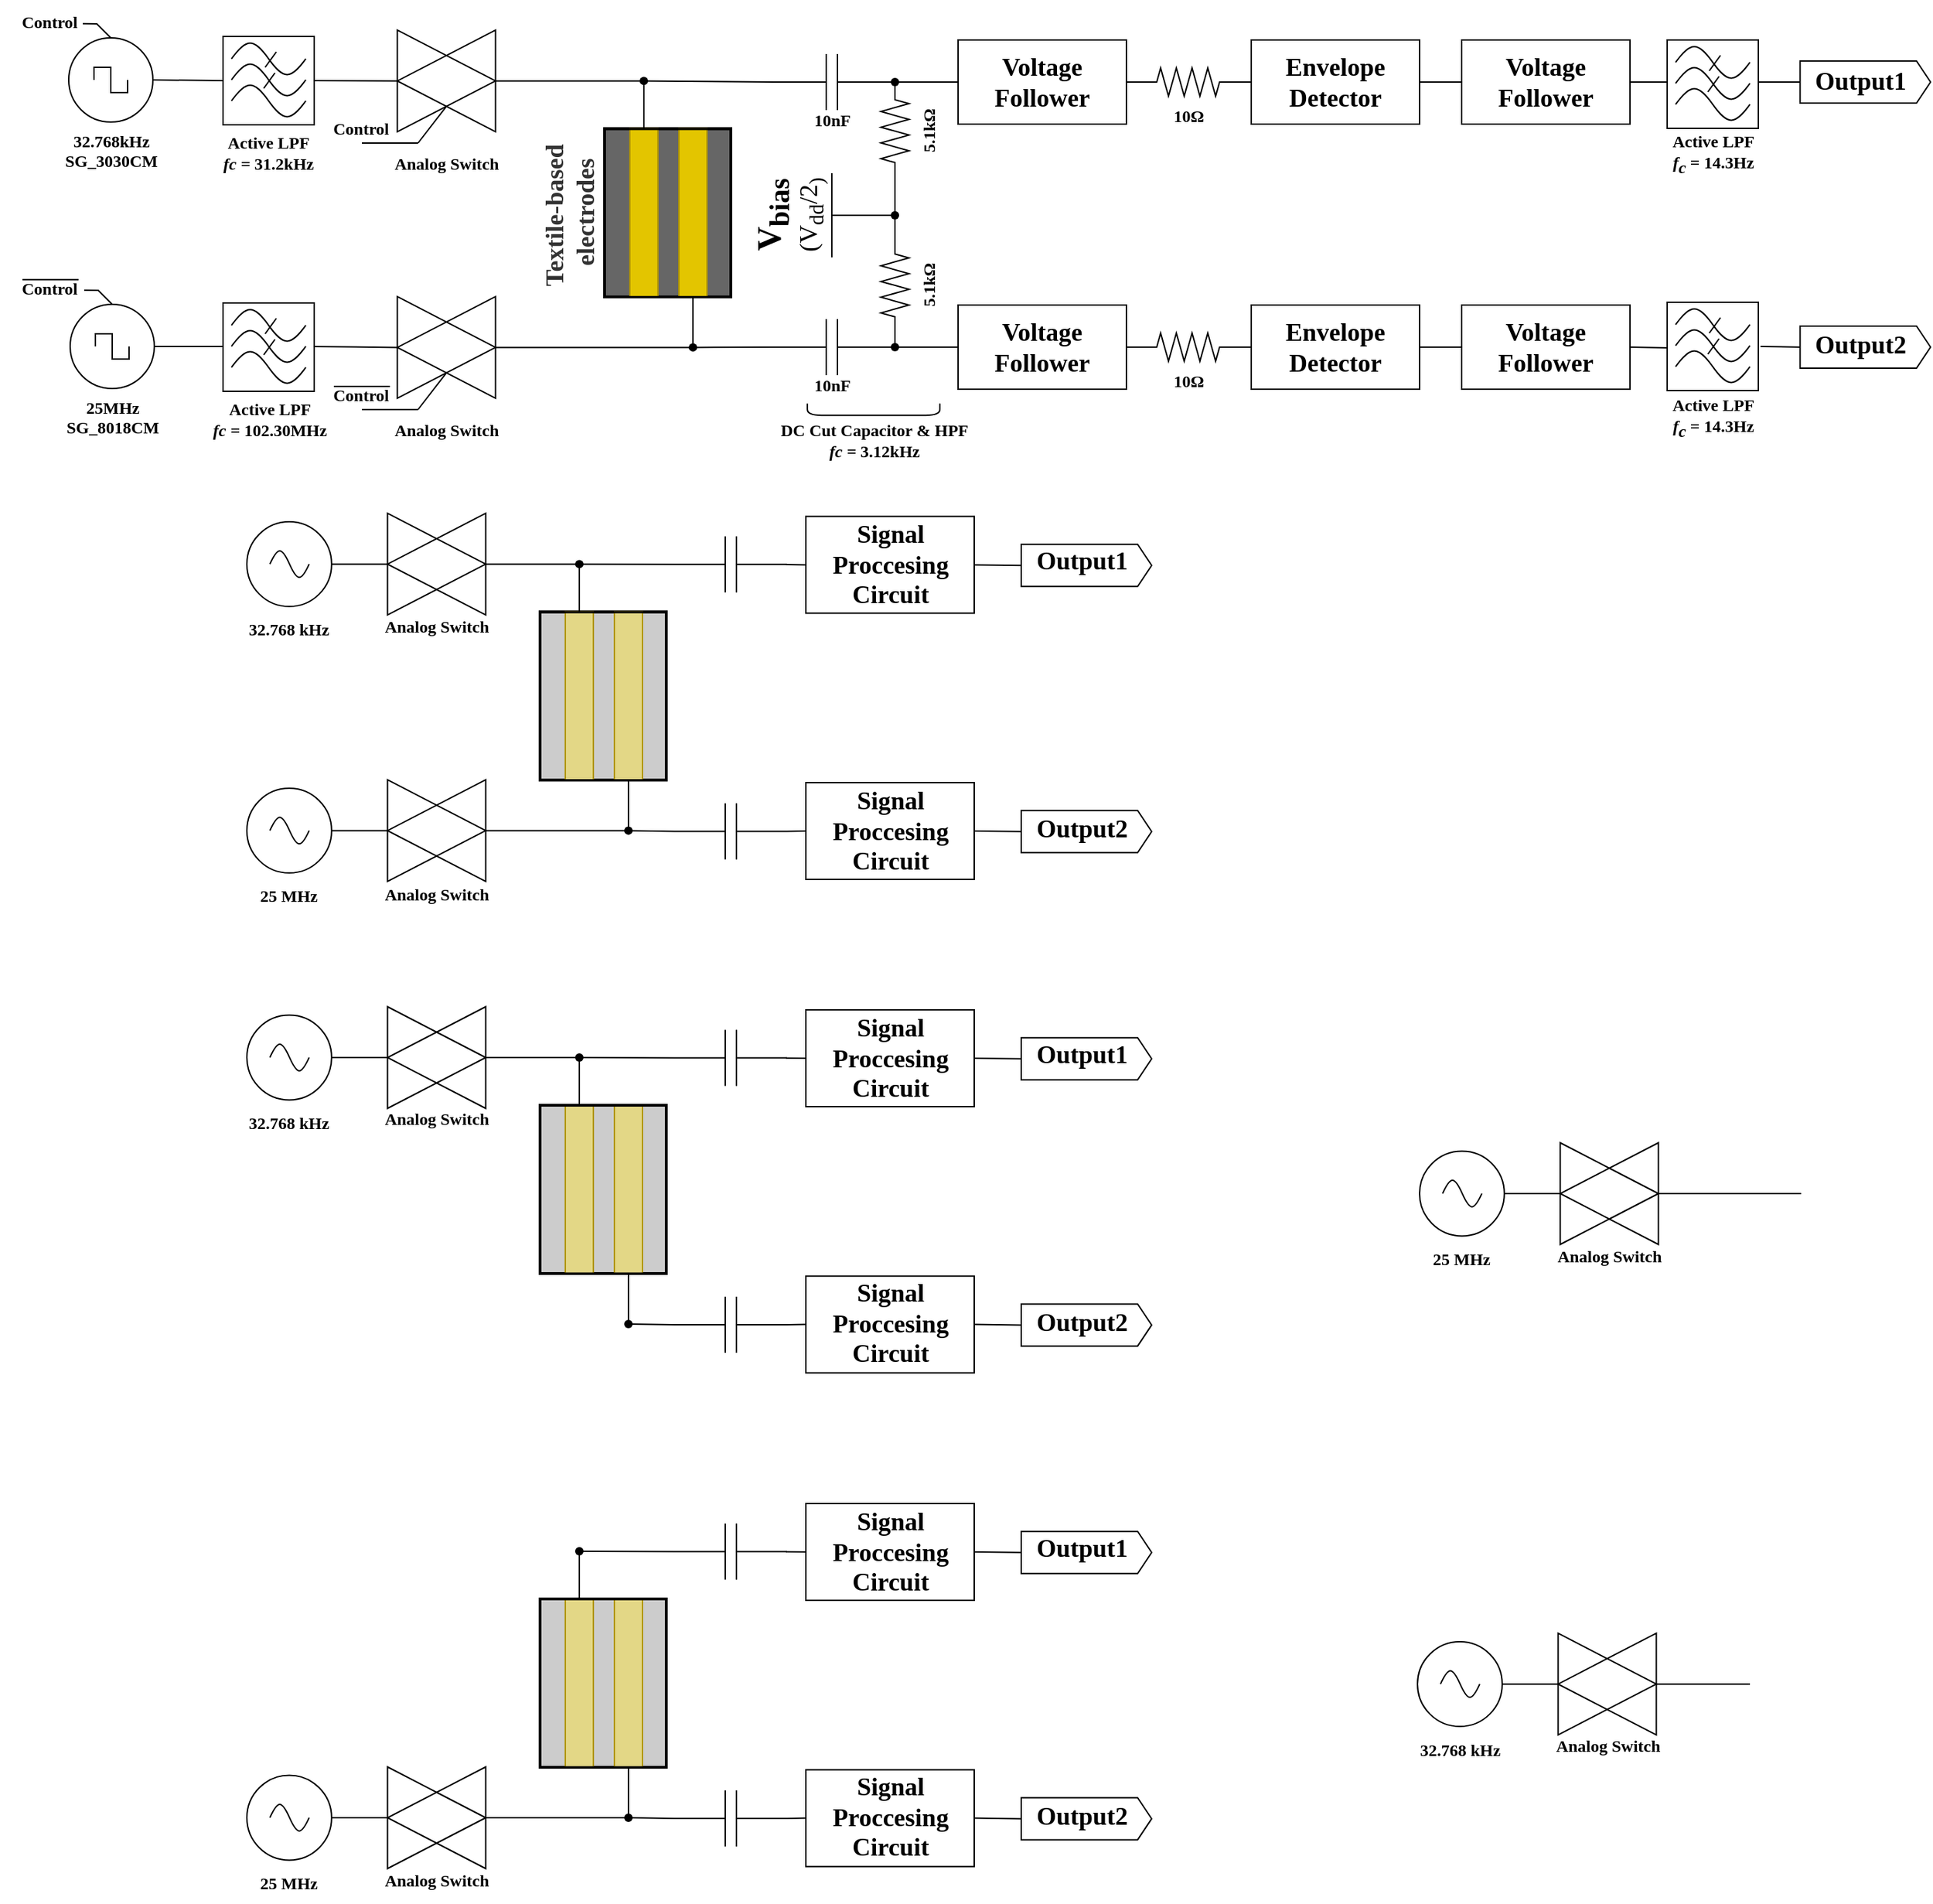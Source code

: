<mxfile version="21.7.5" type="github">
  <diagram name="Page-1" id="7e0a89b8-554c-2b80-1dc8-d5c74ca68de4">
    <mxGraphModel dx="2440" dy="1391" grid="1" gridSize="10" guides="1" tooltips="1" connect="1" arrows="1" fold="1" page="1" pageScale="1" pageWidth="1450" pageHeight="350" background="none" math="0" shadow="0">
      <root>
        <mxCell id="0" />
        <mxCell id="1" parent="0" />
        <mxCell id="sVo7RDJms1JuLm0rQUv_-1" value="&lt;div&gt;&lt;font face=&quot;Century&quot;&gt;&lt;b&gt;32.768kHz&lt;/b&gt;&lt;/font&gt;&lt;/div&gt;&lt;div&gt;&lt;font face=&quot;Century&quot;&gt;&lt;b&gt;SG_3030CM&lt;br&gt;&lt;/b&gt;&lt;/font&gt;&lt;/div&gt;" style="pointerEvents=1;verticalLabelPosition=bottom;shadow=0;dashed=0;align=center;html=1;verticalAlign=top;shape=mxgraph.electrical.signal_sources.source;aspect=fixed;points=[[0.5,0,0],[1,0.5,0],[0.5,1,0],[0,0.5,0]];elSignalType=square;" parent="1" vertex="1">
          <mxGeometry x="93" y="38" width="60" height="60" as="geometry" />
        </mxCell>
        <mxCell id="sVo7RDJms1JuLm0rQUv_-8" value="" style="endArrow=none;html=1;rounded=0;exitX=0.515;exitY=0.583;exitDx=0;exitDy=0;exitPerimeter=0;entryX=0;entryY=0.5;entryDx=0;entryDy=0;" parent="1" source="sVo7RDJms1JuLm0rQUv_-48" target="sVo7RDJms1JuLm0rQUv_-72" edge="1">
          <mxGeometry width="50" height="50" relative="1" as="geometry">
            <mxPoint x="592" y="494.5" as="sourcePoint" />
            <mxPoint x="662" y="494.5" as="targetPoint" />
          </mxGeometry>
        </mxCell>
        <mxCell id="sVo7RDJms1JuLm0rQUv_-14" value="" style="rounded=0;whiteSpace=wrap;html=1;" parent="1" vertex="1">
          <mxGeometry x="203" y="37" width="65" height="63" as="geometry" />
        </mxCell>
        <mxCell id="sVo7RDJms1JuLm0rQUv_-18" value="" style="endArrow=none;html=1;rounded=0;entryX=0;entryY=0.5;entryDx=0;entryDy=0;exitX=1;exitY=0.5;exitDx=0;exitDy=0;exitPerimeter=0;" parent="1" source="sVo7RDJms1JuLm0rQUv_-1" target="sVo7RDJms1JuLm0rQUv_-14" edge="1">
          <mxGeometry width="50" height="50" relative="1" as="geometry">
            <mxPoint x="135" y="168" as="sourcePoint" />
            <mxPoint x="205" y="168" as="targetPoint" />
          </mxGeometry>
        </mxCell>
        <mxCell id="sVo7RDJms1JuLm0rQUv_-20" value="&lt;div&gt;&lt;font face=&quot;Century&quot;&gt;&lt;b&gt;Active LPF&lt;/b&gt;&lt;/font&gt;&lt;/div&gt;&lt;div&gt;&lt;font face=&quot;Century&quot;&gt;&lt;b&gt;&lt;i&gt;fc = &lt;/i&gt;31.2kHz&lt;br&gt;&lt;/b&gt;&lt;/font&gt;&lt;/div&gt;" style="text;html=1;align=center;verticalAlign=middle;resizable=0;points=[];autosize=1;strokeColor=none;fillColor=none;fontFamily=Helvetica;" parent="1" vertex="1">
          <mxGeometry x="185" y="100" width="100" height="40" as="geometry" />
        </mxCell>
        <mxCell id="sVo7RDJms1JuLm0rQUv_-22" value="&lt;b&gt;10nF&lt;/b&gt;" style="pointerEvents=1;verticalLabelPosition=bottom;shadow=0;dashed=0;align=center;html=1;verticalAlign=top;shape=mxgraph.electrical.capacitors.capacitor_1;fontFamily=Century;spacingTop=-7;" parent="1" vertex="1">
          <mxGeometry x="597" y="49.5" width="80" height="40" as="geometry" />
        </mxCell>
        <mxCell id="sVo7RDJms1JuLm0rQUv_-24" value="" style="rounded=0;whiteSpace=wrap;html=1;fontFamily=Helvetica;fillColor=#666666;strokeColor=#000000;fontColor=#ffffff;rotation=90;strokeWidth=2;" parent="1" vertex="1">
          <mxGeometry x="460" y="117.69" width="120" height="90" as="geometry" />
        </mxCell>
        <mxCell id="sVo7RDJms1JuLm0rQUv_-25" value="" style="rounded=0;whiteSpace=wrap;html=1;fontFamily=Helvetica;fillColor=#E3C500;rotation=0;fontColor=#000000;strokeColor=#B09500;" parent="1" vertex="1">
          <mxGeometry x="493" y="102.69" width="20" height="120" as="geometry" />
        </mxCell>
        <mxCell id="sVo7RDJms1JuLm0rQUv_-26" value="" style="rounded=0;whiteSpace=wrap;html=1;fontFamily=Helvetica;fillColor=#E3C500;rotation=0;fontColor=#000000;strokeColor=#B09500;" parent="1" vertex="1">
          <mxGeometry x="528" y="102.69" width="20" height="120" as="geometry" />
        </mxCell>
        <mxCell id="sVo7RDJms1JuLm0rQUv_-30" value="" style="shape=waypoint;sketch=0;fillStyle=solid;size=6;pointerEvents=1;points=[];fillColor=none;resizable=0;rotatable=0;perimeter=centerPerimeter;snapToPoint=1;verticalAlign=top;spacingBottom=0;spacingTop=-5;fontFamily=Verdana;fontSize=12;" parent="1" vertex="1">
          <mxGeometry x="483" y="48.69" width="40" height="40" as="geometry" />
        </mxCell>
        <mxCell id="sVo7RDJms1JuLm0rQUv_-35" value="&lt;b&gt;5.1kΩ&lt;/b&gt;" style="pointerEvents=1;verticalLabelPosition=bottom;shadow=0;dashed=0;align=center;html=1;verticalAlign=top;shape=mxgraph.electrical.resistors.resistor_2;rotation=-90;fontFamily=Century;" parent="1" vertex="1">
          <mxGeometry x="647" y="94.5" width="70" height="20" as="geometry" />
        </mxCell>
        <mxCell id="sVo7RDJms1JuLm0rQUv_-36" value="" style="endArrow=none;html=1;rounded=0;exitDx=0;exitDy=0;exitPerimeter=0;startArrow=none;entryX=0;entryY=0.5;entryDx=0;entryDy=0;" parent="1" source="sVo7RDJms1JuLm0rQUv_-38" target="sVo7RDJms1JuLm0rQUv_-53" edge="1">
          <mxGeometry width="50" height="50" relative="1" as="geometry">
            <mxPoint x="707" y="64.5" as="sourcePoint" />
            <mxPoint x="682" y="-35.5" as="targetPoint" />
          </mxGeometry>
        </mxCell>
        <mxCell id="sVo7RDJms1JuLm0rQUv_-37" value="&lt;b&gt;5.1kΩ&lt;/b&gt;" style="pointerEvents=1;verticalLabelPosition=bottom;shadow=0;dashed=0;align=center;html=1;verticalAlign=top;shape=mxgraph.electrical.resistors.resistor_2;rotation=-90;fontFamily=Century;" parent="1" vertex="1">
          <mxGeometry x="647" y="204.5" width="70" height="20" as="geometry" />
        </mxCell>
        <mxCell id="sVo7RDJms1JuLm0rQUv_-38" value="" style="shape=waypoint;sketch=0;fillStyle=solid;size=6;pointerEvents=1;points=[];fillColor=none;resizable=0;rotatable=0;perimeter=centerPerimeter;snapToPoint=1;verticalAlign=top;spacingBottom=0;spacingTop=-5;fontFamily=Verdana;fontSize=12;" parent="1" vertex="1">
          <mxGeometry x="662" y="49.5" width="40" height="40" as="geometry" />
        </mxCell>
        <mxCell id="sVo7RDJms1JuLm0rQUv_-39" value="" style="endArrow=none;html=1;rounded=0;exitX=1;exitY=0.5;exitDx=0;exitDy=0;exitPerimeter=0;" parent="1" source="sVo7RDJms1JuLm0rQUv_-22" target="sVo7RDJms1JuLm0rQUv_-38" edge="1">
          <mxGeometry width="50" height="50" relative="1" as="geometry">
            <mxPoint x="677" y="69.5" as="sourcePoint" />
            <mxPoint x="797" y="69.5" as="targetPoint" />
          </mxGeometry>
        </mxCell>
        <mxCell id="sVo7RDJms1JuLm0rQUv_-40" value="&lt;div&gt;&lt;font face=&quot;Century&quot;&gt;&lt;b&gt;V&lt;sub&gt;bias&lt;/sub&gt;&lt;/b&gt;&lt;/font&gt;&lt;/div&gt;&lt;div style=&quot;font-size: 18px;&quot;&gt;&lt;font face=&quot;Century&quot;&gt;(V&lt;sub&gt;dd&lt;/sub&gt;/2&lt;sub&gt;)&lt;/sub&gt;&lt;/font&gt;&lt;/div&gt;" style="verticalLabelPosition=top;verticalAlign=bottom;shape=mxgraph.electrical.signal_sources.vdd;shadow=0;dashed=0;align=center;strokeWidth=1;fontSize=24;html=1;flipV=1;fontFamily=Helvetica;fillColor=#663300;rotation=-90;" parent="1" vertex="1">
          <mxGeometry x="627" y="144.5" width="60" height="40" as="geometry" />
        </mxCell>
        <mxCell id="sVo7RDJms1JuLm0rQUv_-43" value="" style="shape=waypoint;sketch=0;fillStyle=solid;size=6;pointerEvents=1;points=[];fillColor=none;resizable=0;rotatable=0;perimeter=centerPerimeter;snapToPoint=1;verticalAlign=top;spacingBottom=0;spacingTop=-5;fontFamily=Verdana;fontSize=12;" parent="1" vertex="1">
          <mxGeometry x="662" y="144.5" width="40" height="40" as="geometry" />
        </mxCell>
        <mxCell id="sVo7RDJms1JuLm0rQUv_-44" value="" style="endArrow=none;html=1;rounded=0;exitX=0.5;exitY=0;exitDx=0;exitDy=0;exitPerimeter=0;" parent="1" source="sVo7RDJms1JuLm0rQUv_-40" target="sVo7RDJms1JuLm0rQUv_-43" edge="1">
          <mxGeometry width="50" height="50" relative="1" as="geometry">
            <mxPoint x="677.0" y="344.5" as="sourcePoint" />
            <mxPoint x="747.0" y="344.5" as="targetPoint" />
          </mxGeometry>
        </mxCell>
        <mxCell id="sVo7RDJms1JuLm0rQUv_-45" value="" style="endArrow=none;html=1;rounded=0;entryX=1;entryY=0.5;entryDx=0;entryDy=0;entryPerimeter=0;" parent="1" source="sVo7RDJms1JuLm0rQUv_-43" target="sVo7RDJms1JuLm0rQUv_-37" edge="1">
          <mxGeometry width="50" height="50" relative="1" as="geometry">
            <mxPoint x="757" y="264.5" as="sourcePoint" />
            <mxPoint x="757" y="214.5" as="targetPoint" />
          </mxGeometry>
        </mxCell>
        <mxCell id="sVo7RDJms1JuLm0rQUv_-46" value="" style="endArrow=none;html=1;rounded=0;entryX=0;entryY=0.5;entryDx=0;entryDy=0;entryPerimeter=0;" parent="1" source="sVo7RDJms1JuLm0rQUv_-43" target="sVo7RDJms1JuLm0rQUv_-35" edge="1">
          <mxGeometry width="50" height="50" relative="1" as="geometry">
            <mxPoint x="757" y="564.5" as="sourcePoint" />
            <mxPoint x="757" y="514.5" as="targetPoint" />
          </mxGeometry>
        </mxCell>
        <mxCell id="sVo7RDJms1JuLm0rQUv_-47" value="" style="endArrow=none;html=1;rounded=0;entryX=0;entryY=0.5;entryDx=0;entryDy=0;entryPerimeter=0;" parent="1" source="sVo7RDJms1JuLm0rQUv_-48" target="sVo7RDJms1JuLm0rQUv_-37" edge="1">
          <mxGeometry width="50" height="50" relative="1" as="geometry">
            <mxPoint x="688.71" y="324.5" as="sourcePoint" />
            <mxPoint x="688.71" y="274.5" as="targetPoint" />
          </mxGeometry>
        </mxCell>
        <mxCell id="sVo7RDJms1JuLm0rQUv_-48" value="" style="shape=waypoint;sketch=0;fillStyle=solid;size=6;pointerEvents=1;points=[];fillColor=none;resizable=0;rotatable=0;perimeter=centerPerimeter;snapToPoint=1;verticalAlign=top;spacingBottom=0;spacingTop=-5;fontFamily=Verdana;fontSize=12;" parent="1" vertex="1">
          <mxGeometry x="662" y="238.5" width="40" height="40" as="geometry" />
        </mxCell>
        <mxCell id="sVo7RDJms1JuLm0rQUv_-50" value="&lt;b&gt;10nF&lt;/b&gt;" style="pointerEvents=1;verticalLabelPosition=bottom;shadow=0;dashed=0;align=center;html=1;verticalAlign=top;shape=mxgraph.electrical.capacitors.capacitor_1;fontFamily=Century;spacingTop=-7;" parent="1" vertex="1">
          <mxGeometry x="597" y="238.5" width="80" height="40" as="geometry" />
        </mxCell>
        <mxCell id="sVo7RDJms1JuLm0rQUv_-51" value="" style="endArrow=none;html=1;rounded=0;entryX=1;entryY=0.5;entryDx=0;entryDy=0;entryPerimeter=0;exitX=0.535;exitY=0.565;exitDx=0;exitDy=0;exitPerimeter=0;" parent="1" source="sVo7RDJms1JuLm0rQUv_-48" target="sVo7RDJms1JuLm0rQUv_-50" edge="1">
          <mxGeometry width="50" height="50" relative="1" as="geometry">
            <mxPoint x="787" y="274.5" as="sourcePoint" />
            <mxPoint x="692" y="259.5" as="targetPoint" />
          </mxGeometry>
        </mxCell>
        <mxCell id="sVo7RDJms1JuLm0rQUv_-52" value="&lt;div&gt;&lt;font face=&quot;Century&quot;&gt;&lt;b&gt;Textile-based&amp;nbsp;&lt;/b&gt;&lt;/font&gt;&lt;/div&gt;&lt;div&gt;&lt;font face=&quot;Century&quot;&gt;&lt;b&gt;electrodes&lt;/b&gt;&lt;/font&gt;&lt;/div&gt;" style="text;html=1;align=center;verticalAlign=middle;resizable=0;points=[];autosize=1;strokeColor=none;fillColor=none;fontSize=18;fontFamily=Helvetica;fontColor=#333333;rotation=-90;" parent="1" vertex="1">
          <mxGeometry x="380" y="132.69" width="140" height="60" as="geometry" />
        </mxCell>
        <mxCell id="sVo7RDJms1JuLm0rQUv_-53" value="&lt;b&gt;Voltage Follower&lt;br&gt;&lt;/b&gt;" style="rounded=0;whiteSpace=wrap;html=1;labelBackgroundColor=none;fontFamily=Century;fontSize=18;fillColor=none;" parent="1" vertex="1">
          <mxGeometry x="727" y="39.5" width="120" height="60" as="geometry" />
        </mxCell>
        <mxCell id="sVo7RDJms1JuLm0rQUv_-54" value="&lt;b&gt;10Ω&lt;/b&gt;" style="pointerEvents=1;verticalLabelPosition=bottom;shadow=0;dashed=0;align=center;html=1;verticalAlign=top;shape=mxgraph.electrical.resistors.resistor_2;fontFamily=Century;" parent="1" vertex="1">
          <mxGeometry x="856" y="59.5" width="70" height="20" as="geometry" />
        </mxCell>
        <mxCell id="sVo7RDJms1JuLm0rQUv_-57" value="&lt;font face=&quot;Century&quot; style=&quot;font-size: 18px;&quot;&gt;&lt;b&gt;Envelope Detector&lt;br&gt;&lt;/b&gt;&lt;/font&gt;" style="rounded=0;whiteSpace=wrap;html=1;labelBackgroundColor=none;fontFamily=Helvetica;fontSize=18;fillColor=none;" parent="1" vertex="1">
          <mxGeometry x="936" y="39.5" width="120" height="60" as="geometry" />
        </mxCell>
        <mxCell id="sVo7RDJms1JuLm0rQUv_-58" value="&lt;font face=&quot;Century&quot;&gt;&lt;b&gt;Voltage Follower&lt;br&gt;&lt;/b&gt;&lt;/font&gt;" style="rounded=0;whiteSpace=wrap;html=1;labelBackgroundColor=none;fontFamily=Helvetica;fontSize=18;fillColor=none;" parent="1" vertex="1">
          <mxGeometry x="1086" y="39.5" width="120" height="60" as="geometry" />
        </mxCell>
        <mxCell id="sVo7RDJms1JuLm0rQUv_-65" value="" style="shape=mxgraph.arrows2.arrow;verticalLabelPosition=bottom;shadow=0;dashed=0;align=center;html=1;verticalAlign=top;strokeWidth=1;dy=0;dx=10;notch=0;labelBackgroundColor=none;fontFamily=Helvetica;fontSize=18;fillColor=none;" parent="1" vertex="1">
          <mxGeometry x="1327.25" y="54.5" width="93" height="30" as="geometry" />
        </mxCell>
        <mxCell id="sVo7RDJms1JuLm0rQUv_-66" value="&lt;font face=&quot;Century&quot;&gt;&lt;b&gt;Output1&lt;/b&gt;&lt;/font&gt;" style="text;html=1;align=center;verticalAlign=middle;resizable=0;points=[];autosize=1;strokeColor=none;fillColor=none;fontSize=18;fontFamily=Helvetica;" parent="1" vertex="1">
          <mxGeometry x="1320.25" y="48.69" width="100" height="40" as="geometry" />
        </mxCell>
        <mxCell id="sVo7RDJms1JuLm0rQUv_-67" value="" style="endArrow=none;html=1;rounded=0;exitX=1;exitY=0.5;exitDx=0;exitDy=0;entryX=0;entryY=0.5;entryDx=0;entryDy=0;entryPerimeter=0;" parent="1" source="sVo7RDJms1JuLm0rQUv_-53" target="sVo7RDJms1JuLm0rQUv_-54" edge="1">
          <mxGeometry width="50" height="50" relative="1" as="geometry">
            <mxPoint x="777" y="204.5" as="sourcePoint" />
            <mxPoint x="847" y="204.5" as="targetPoint" />
          </mxGeometry>
        </mxCell>
        <mxCell id="sVo7RDJms1JuLm0rQUv_-68" value="" style="endArrow=none;html=1;rounded=0;exitX=1;exitY=0.5;exitDx=0;exitDy=0;exitPerimeter=0;entryX=0;entryY=0.5;entryDx=0;entryDy=0;" parent="1" source="sVo7RDJms1JuLm0rQUv_-54" target="sVo7RDJms1JuLm0rQUv_-57" edge="1">
          <mxGeometry width="50" height="50" relative="1" as="geometry">
            <mxPoint x="896" y="153.5" as="sourcePoint" />
            <mxPoint x="966" y="153.5" as="targetPoint" />
          </mxGeometry>
        </mxCell>
        <mxCell id="sVo7RDJms1JuLm0rQUv_-69" value="" style="endArrow=none;html=1;rounded=0;entryX=0;entryY=0.5;entryDx=0;entryDy=0;" parent="1" source="sVo7RDJms1JuLm0rQUv_-57" target="sVo7RDJms1JuLm0rQUv_-58" edge="1">
          <mxGeometry width="50" height="50" relative="1" as="geometry">
            <mxPoint x="906" y="164" as="sourcePoint" />
            <mxPoint x="976" y="164" as="targetPoint" />
          </mxGeometry>
        </mxCell>
        <mxCell id="sVo7RDJms1JuLm0rQUv_-70" value="" style="endArrow=none;html=1;rounded=0;exitX=1;exitY=0.5;exitDx=0;exitDy=0;entryX=0;entryY=0.5;entryDx=0;entryDy=0;" parent="1" source="sVo7RDJms1JuLm0rQUv_-58" edge="1">
          <mxGeometry width="50" height="50" relative="1" as="geometry">
            <mxPoint x="1136" y="134" as="sourcePoint" />
            <mxPoint x="1233" y="69.5" as="targetPoint" />
          </mxGeometry>
        </mxCell>
        <mxCell id="sVo7RDJms1JuLm0rQUv_-71" value="" style="endArrow=none;html=1;rounded=0;exitX=1;exitY=0.5;exitDx=0;exitDy=0;entryX=0;entryY=0.5;entryDx=0;entryDy=0;entryPerimeter=0;" parent="1" target="sVo7RDJms1JuLm0rQUv_-65" edge="1">
          <mxGeometry width="50" height="50" relative="1" as="geometry">
            <mxPoint x="1297.75" y="69.5" as="sourcePoint" />
            <mxPoint x="1301.25" y="174.5" as="targetPoint" />
            <Array as="points" />
          </mxGeometry>
        </mxCell>
        <mxCell id="sVo7RDJms1JuLm0rQUv_-72" value="&lt;b&gt;Voltage Follower&lt;br&gt;&lt;/b&gt;" style="rounded=0;whiteSpace=wrap;html=1;labelBackgroundColor=none;fontFamily=Century;fontSize=18;fillColor=none;" parent="1" vertex="1">
          <mxGeometry x="727" y="228.5" width="120" height="60" as="geometry" />
        </mxCell>
        <mxCell id="sVo7RDJms1JuLm0rQUv_-73" value="&lt;b&gt;10Ω&lt;/b&gt;" style="pointerEvents=1;verticalLabelPosition=bottom;shadow=0;dashed=0;align=center;html=1;verticalAlign=top;shape=mxgraph.electrical.resistors.resistor_2;fontFamily=Century;" parent="1" vertex="1">
          <mxGeometry x="856" y="248.5" width="70" height="20" as="geometry" />
        </mxCell>
        <mxCell id="sVo7RDJms1JuLm0rQUv_-74" value="&lt;font face=&quot;Century&quot;&gt;&lt;b&gt;Envelope Detector&lt;br&gt;&lt;/b&gt;&lt;/font&gt;" style="rounded=0;whiteSpace=wrap;html=1;labelBackgroundColor=none;fontFamily=Helvetica;fontSize=18;fillColor=none;" parent="1" vertex="1">
          <mxGeometry x="936" y="228.5" width="120" height="60" as="geometry" />
        </mxCell>
        <mxCell id="sVo7RDJms1JuLm0rQUv_-75" value="&lt;font face=&quot;Century&quot;&gt;&lt;b&gt;Voltage Follower&lt;br&gt;&lt;/b&gt;&lt;/font&gt;" style="rounded=0;whiteSpace=wrap;html=1;labelBackgroundColor=none;fontFamily=Helvetica;fontSize=18;fillColor=none;" parent="1" vertex="1">
          <mxGeometry x="1086" y="228.5" width="120" height="60" as="geometry" />
        </mxCell>
        <mxCell id="sVo7RDJms1JuLm0rQUv_-81" value="" style="shape=mxgraph.arrows2.arrow;verticalLabelPosition=bottom;shadow=0;dashed=0;align=center;html=1;verticalAlign=top;strokeWidth=1;dy=0;dx=10;notch=0;labelBackgroundColor=none;fontFamily=Helvetica;fontSize=18;fillColor=none;" parent="1" vertex="1">
          <mxGeometry x="1327.25" y="243.5" width="93" height="30" as="geometry" />
        </mxCell>
        <mxCell id="sVo7RDJms1JuLm0rQUv_-82" value="&lt;font face=&quot;Century&quot;&gt;&lt;b&gt;Output2&lt;/b&gt;&lt;/font&gt;" style="text;html=1;align=center;verticalAlign=middle;resizable=0;points=[];autosize=1;strokeColor=none;fillColor=none;fontSize=18;fontFamily=Helvetica;" parent="1" vertex="1">
          <mxGeometry x="1320.25" y="237" width="100" height="40" as="geometry" />
        </mxCell>
        <mxCell id="sVo7RDJms1JuLm0rQUv_-83" value="" style="endArrow=none;html=1;rounded=0;exitX=1;exitY=0.5;exitDx=0;exitDy=0;entryX=0;entryY=0.5;entryDx=0;entryDy=0;entryPerimeter=0;" parent="1" source="sVo7RDJms1JuLm0rQUv_-72" target="sVo7RDJms1JuLm0rQUv_-73" edge="1">
          <mxGeometry width="50" height="50" relative="1" as="geometry">
            <mxPoint x="777" y="394.5" as="sourcePoint" />
            <mxPoint x="847" y="394.5" as="targetPoint" />
          </mxGeometry>
        </mxCell>
        <mxCell id="sVo7RDJms1JuLm0rQUv_-84" value="" style="endArrow=none;html=1;rounded=0;exitX=1;exitY=0.5;exitDx=0;exitDy=0;exitPerimeter=0;entryX=0;entryY=0.5;entryDx=0;entryDy=0;" parent="1" source="sVo7RDJms1JuLm0rQUv_-73" target="sVo7RDJms1JuLm0rQUv_-74" edge="1">
          <mxGeometry width="50" height="50" relative="1" as="geometry">
            <mxPoint x="896" y="343.5" as="sourcePoint" />
            <mxPoint x="966" y="343.5" as="targetPoint" />
          </mxGeometry>
        </mxCell>
        <mxCell id="sVo7RDJms1JuLm0rQUv_-85" value="" style="endArrow=none;html=1;rounded=0;entryX=0;entryY=0.5;entryDx=0;entryDy=0;" parent="1" source="sVo7RDJms1JuLm0rQUv_-74" target="sVo7RDJms1JuLm0rQUv_-75" edge="1">
          <mxGeometry width="50" height="50" relative="1" as="geometry">
            <mxPoint x="906" y="354" as="sourcePoint" />
            <mxPoint x="976" y="354" as="targetPoint" />
          </mxGeometry>
        </mxCell>
        <mxCell id="sVo7RDJms1JuLm0rQUv_-86" value="" style="endArrow=none;html=1;rounded=0;exitX=1;exitY=0.5;exitDx=0;exitDy=0;entryX=0;entryY=0.5;entryDx=0;entryDy=0;" parent="1" source="sVo7RDJms1JuLm0rQUv_-75" edge="1">
          <mxGeometry width="50" height="50" relative="1" as="geometry">
            <mxPoint x="1136" y="324" as="sourcePoint" />
            <mxPoint x="1232.75" y="259" as="targetPoint" />
          </mxGeometry>
        </mxCell>
        <mxCell id="sVo7RDJms1JuLm0rQUv_-87" value="" style="endArrow=none;html=1;rounded=0;entryX=0;entryY=0.5;entryDx=0;entryDy=0;entryPerimeter=0;exitX=1.142;exitY=0.017;exitDx=0;exitDy=0;exitPerimeter=0;" parent="1" source="lxvawcKPhnMLxQlRj4R8-42" target="sVo7RDJms1JuLm0rQUv_-81" edge="1">
          <mxGeometry width="50" height="50" relative="1" as="geometry">
            <mxPoint x="1297.5" y="259" as="sourcePoint" />
            <mxPoint x="1301.25" y="364.5" as="targetPoint" />
          </mxGeometry>
        </mxCell>
        <mxCell id="530qpDRSOnJtIDgYeNtD-1" value="&lt;div&gt;&lt;font face=&quot;Century&quot;&gt;&lt;b&gt;25MHz&lt;/b&gt;&lt;/font&gt;&lt;/div&gt;&lt;div&gt;&lt;font face=&quot;Century&quot;&gt;&lt;b&gt;SG_8018CM&lt;br&gt;&lt;/b&gt;&lt;/font&gt;&lt;/div&gt;" style="pointerEvents=1;verticalLabelPosition=bottom;shadow=0;dashed=0;align=center;html=1;verticalAlign=top;shape=mxgraph.electrical.signal_sources.source;aspect=fixed;points=[[0.5,0,0],[1,0.5,0],[0.5,1,0],[0,0.5,0]];elSignalType=square;" parent="1" vertex="1">
          <mxGeometry x="94" y="228" width="60" height="60" as="geometry" />
        </mxCell>
        <mxCell id="530qpDRSOnJtIDgYeNtD-7" value="" style="endArrow=none;html=1;rounded=0;exitX=1;exitY=0.5;exitDx=0;exitDy=0;exitPerimeter=0;entryX=-0.113;entryY=0;entryDx=0;entryDy=0;entryPerimeter=0;" parent="1" source="530qpDRSOnJtIDgYeNtD-1" target="lxvawcKPhnMLxQlRj4R8-29" edge="1">
          <mxGeometry width="50" height="50" relative="1" as="geometry">
            <mxPoint x="164" y="273" as="sourcePoint" />
            <mxPoint x="194.75" y="258" as="targetPoint" />
          </mxGeometry>
        </mxCell>
        <mxCell id="530qpDRSOnJtIDgYeNtD-23" value="" style="verticalLabelPosition=bottom;verticalAlign=top;html=1;shape=mxgraph.basic.acute_triangle;dx=0.5;rotation=90;" parent="1" vertex="1">
          <mxGeometry x="326" y="33.69" width="72.5" height="70" as="geometry" />
        </mxCell>
        <mxCell id="530qpDRSOnJtIDgYeNtD-24" value="" style="endArrow=none;html=1;rounded=0;exitX=0.5;exitY=1;exitDx=0;exitDy=0;exitPerimeter=0;" parent="1" source="530qpDRSOnJtIDgYeNtD-28" target="sVo7RDJms1JuLm0rQUv_-30" edge="1">
          <mxGeometry width="50" height="50" relative="1" as="geometry">
            <mxPoint x="377.25" y="54.94" as="sourcePoint" />
            <mxPoint x="432.25" y="68.44" as="targetPoint" />
          </mxGeometry>
        </mxCell>
        <mxCell id="530qpDRSOnJtIDgYeNtD-25" value="" style="endArrow=none;html=1;rounded=0;entryX=0;entryY=0;entryDx=36.25;entryDy=0;entryPerimeter=0;exitX=1;exitY=0.5;exitDx=0;exitDy=0;" parent="1" source="sVo7RDJms1JuLm0rQUv_-14" target="530qpDRSOnJtIDgYeNtD-28" edge="1">
          <mxGeometry width="50" height="50" relative="1" as="geometry">
            <mxPoint x="292.25" y="68.44" as="sourcePoint" />
            <mxPoint x="312.25" y="54.94" as="targetPoint" />
          </mxGeometry>
        </mxCell>
        <mxCell id="530qpDRSOnJtIDgYeNtD-26" value="" style="endArrow=none;html=1;rounded=0;" parent="1" edge="1">
          <mxGeometry width="50" height="50" relative="1" as="geometry">
            <mxPoint x="302" y="113" as="sourcePoint" />
            <mxPoint x="342" y="113" as="targetPoint" />
          </mxGeometry>
        </mxCell>
        <mxCell id="530qpDRSOnJtIDgYeNtD-27" value="" style="endArrow=none;html=1;rounded=0;entryX=0;entryY=0;entryDx=18.125;entryDy=35;entryPerimeter=0;" parent="1" target="530qpDRSOnJtIDgYeNtD-28" edge="1">
          <mxGeometry width="50" height="50" relative="1" as="geometry">
            <mxPoint x="342" y="113" as="sourcePoint" />
            <mxPoint x="362.25" y="142.44" as="targetPoint" />
          </mxGeometry>
        </mxCell>
        <mxCell id="530qpDRSOnJtIDgYeNtD-28" value="" style="verticalLabelPosition=bottom;verticalAlign=top;html=1;shape=mxgraph.basic.acute_triangle;dx=0.5;rotation=-90;" parent="1" vertex="1">
          <mxGeometry x="326" y="33.69" width="72.5" height="70" as="geometry" />
        </mxCell>
        <mxCell id="530qpDRSOnJtIDgYeNtD-29" value="" style="endArrow=none;html=1;rounded=0;exitX=0;exitY=0;exitDx=54.375;exitDy=35;exitPerimeter=0;entryX=0.5;entryY=1;entryDx=0;entryDy=0;entryPerimeter=0;" parent="1" source="530qpDRSOnJtIDgYeNtD-23" target="530qpDRSOnJtIDgYeNtD-28" edge="1">
          <mxGeometry width="50" height="50" relative="1" as="geometry">
            <mxPoint x="406.63" y="92.445" as="sourcePoint" />
            <mxPoint x="557.88" y="109.32" as="targetPoint" />
          </mxGeometry>
        </mxCell>
        <mxCell id="530qpDRSOnJtIDgYeNtD-30" value="" style="endArrow=none;html=1;rounded=0;exitX=0;exitY=0;exitDx=54.375;exitDy=35;exitPerimeter=0;entryX=0.5;entryY=1;entryDx=0;entryDy=0;entryPerimeter=0;" parent="1" source="530qpDRSOnJtIDgYeNtD-28" target="530qpDRSOnJtIDgYeNtD-28" edge="1">
          <mxGeometry width="50" height="50" relative="1" as="geometry">
            <mxPoint x="389.75" y="14.94" as="sourcePoint" />
            <mxPoint x="432.25" y="42.44" as="targetPoint" />
          </mxGeometry>
        </mxCell>
        <mxCell id="530qpDRSOnJtIDgYeNtD-49" value="&lt;b&gt;&lt;font face=&quot;Century&quot;&gt;Analog Switch&lt;/font&gt;&lt;/b&gt;" style="text;html=1;align=center;verticalAlign=middle;resizable=0;points=[];autosize=1;strokeColor=none;fillColor=none;fontFamily=Helvetica;" parent="1" vertex="1">
          <mxGeometry x="307.25" y="113" width="110" height="30" as="geometry" />
        </mxCell>
        <mxCell id="530qpDRSOnJtIDgYeNtD-50" value="&lt;font face=&quot;Century&quot;&gt;&lt;b&gt;Control&lt;/b&gt;&lt;/font&gt;" style="text;html=1;align=center;verticalAlign=middle;resizable=0;points=[];autosize=1;strokeColor=none;fillColor=none;fontFamily=Helvetica;" parent="1" vertex="1">
          <mxGeometry x="265.75" y="88" width="70" height="30" as="geometry" />
        </mxCell>
        <mxCell id="530qpDRSOnJtIDgYeNtD-51" value="" style="endArrow=none;html=1;rounded=0;entryX=0.5;entryY=0;entryDx=0;entryDy=0;entryPerimeter=0;" parent="1" target="sVo7RDJms1JuLm0rQUv_-1" edge="1">
          <mxGeometry width="50" height="50" relative="1" as="geometry">
            <mxPoint x="103" y="27.84" as="sourcePoint" />
            <mxPoint x="143" y="27.84" as="targetPoint" />
            <Array as="points">
              <mxPoint x="113" y="28" />
            </Array>
          </mxGeometry>
        </mxCell>
        <mxCell id="530qpDRSOnJtIDgYeNtD-53" value="&lt;font&gt;&lt;b&gt;Control&lt;/b&gt;&lt;/font&gt;" style="text;html=1;align=center;verticalAlign=middle;resizable=0;points=[];autosize=1;strokeColor=none;fillColor=none;fontFamily=Century;" parent="1" vertex="1">
          <mxGeometry x="44" y="11.5" width="70" height="30" as="geometry" />
        </mxCell>
        <mxCell id="530qpDRSOnJtIDgYeNtD-54" value="" style="endArrow=none;html=1;rounded=0;entryX=0.5;entryY=0;entryDx=0;entryDy=0;entryPerimeter=0;" parent="1" edge="1">
          <mxGeometry width="50" height="50" relative="1" as="geometry">
            <mxPoint x="104" y="217.84" as="sourcePoint" />
            <mxPoint x="124" y="228" as="targetPoint" />
            <Array as="points">
              <mxPoint x="114" y="218" />
            </Array>
          </mxGeometry>
        </mxCell>
        <mxCell id="530qpDRSOnJtIDgYeNtD-55" value="&lt;font face=&quot;Century&quot;&gt;&lt;b&gt;Control&lt;/b&gt;&lt;/font&gt;" style="text;html=1;align=center;verticalAlign=middle;resizable=0;points=[];autosize=1;strokeColor=none;fillColor=none;fontFamily=Century;" parent="1" vertex="1">
          <mxGeometry x="44" y="202" width="70" height="30" as="geometry" />
        </mxCell>
        <mxCell id="530qpDRSOnJtIDgYeNtD-57" value="" style="endArrow=none;html=1;rounded=0;exitX=0.438;exitY=0.582;exitDx=0;exitDy=0;exitPerimeter=0;entryX=0.5;entryY=0;entryDx=0;entryDy=0;" parent="1" source="sVo7RDJms1JuLm0rQUv_-30" target="sVo7RDJms1JuLm0rQUv_-25" edge="1">
          <mxGeometry width="50" height="50" relative="1" as="geometry">
            <mxPoint x="465" y="79" as="sourcePoint" />
            <mxPoint x="509" y="79" as="targetPoint" />
          </mxGeometry>
        </mxCell>
        <mxCell id="530qpDRSOnJtIDgYeNtD-58" value="" style="endArrow=none;html=1;rounded=0;exitX=0.562;exitY=0.512;exitDx=0;exitDy=0;exitPerimeter=0;entryX=0;entryY=0.5;entryDx=0;entryDy=0;entryPerimeter=0;" parent="1" source="sVo7RDJms1JuLm0rQUv_-30" target="sVo7RDJms1JuLm0rQUv_-22" edge="1">
          <mxGeometry width="50" height="50" relative="1" as="geometry">
            <mxPoint x="459" y="79" as="sourcePoint" />
            <mxPoint x="569" y="69" as="targetPoint" />
          </mxGeometry>
        </mxCell>
        <mxCell id="530qpDRSOnJtIDgYeNtD-68" value="" style="shape=waypoint;sketch=0;fillStyle=solid;size=6;pointerEvents=1;points=[];fillColor=none;resizable=0;rotatable=0;perimeter=centerPerimeter;snapToPoint=1;verticalAlign=top;spacingBottom=0;spacingTop=-5;fontFamily=Verdana;fontSize=12;" parent="1" vertex="1">
          <mxGeometry x="518" y="238.69" width="40" height="40" as="geometry" />
        </mxCell>
        <mxCell id="530qpDRSOnJtIDgYeNtD-69" value="" style="verticalLabelPosition=bottom;verticalAlign=top;html=1;shape=mxgraph.basic.acute_triangle;dx=0.5;rotation=90;" parent="1" vertex="1">
          <mxGeometry x="326" y="223.69" width="72.5" height="70" as="geometry" />
        </mxCell>
        <mxCell id="530qpDRSOnJtIDgYeNtD-70" value="" style="endArrow=none;html=1;rounded=0;exitX=0.5;exitY=1;exitDx=0;exitDy=0;exitPerimeter=0;entryX=0.141;entryY=0.927;entryDx=0;entryDy=0;entryPerimeter=0;" parent="1" source="530qpDRSOnJtIDgYeNtD-74" target="530qpDRSOnJtIDgYeNtD-68" edge="1">
          <mxGeometry width="50" height="50" relative="1" as="geometry">
            <mxPoint x="377.25" y="244.94" as="sourcePoint" />
            <mxPoint x="432.25" y="258.44" as="targetPoint" />
          </mxGeometry>
        </mxCell>
        <mxCell id="530qpDRSOnJtIDgYeNtD-71" value="" style="endArrow=none;html=1;rounded=0;entryX=0;entryY=0;entryDx=36.25;entryDy=0;entryPerimeter=0;exitX=1;exitY=0.5;exitDx=0;exitDy=0;" parent="1" target="530qpDRSOnJtIDgYeNtD-74" edge="1">
          <mxGeometry width="50" height="50" relative="1" as="geometry">
            <mxPoint x="262.25" y="258" as="sourcePoint" />
            <mxPoint x="312.25" y="244.94" as="targetPoint" />
          </mxGeometry>
        </mxCell>
        <mxCell id="530qpDRSOnJtIDgYeNtD-72" value="" style="endArrow=none;html=1;rounded=0;" parent="1" edge="1">
          <mxGeometry width="50" height="50" relative="1" as="geometry">
            <mxPoint x="302" y="303" as="sourcePoint" />
            <mxPoint x="342" y="303" as="targetPoint" />
          </mxGeometry>
        </mxCell>
        <mxCell id="530qpDRSOnJtIDgYeNtD-73" value="" style="endArrow=none;html=1;rounded=0;entryX=0;entryY=0;entryDx=18.125;entryDy=35;entryPerimeter=0;" parent="1" target="530qpDRSOnJtIDgYeNtD-74" edge="1">
          <mxGeometry width="50" height="50" relative="1" as="geometry">
            <mxPoint x="342" y="303" as="sourcePoint" />
            <mxPoint x="362.25" y="332.44" as="targetPoint" />
          </mxGeometry>
        </mxCell>
        <mxCell id="530qpDRSOnJtIDgYeNtD-74" value="" style="verticalLabelPosition=bottom;verticalAlign=top;html=1;shape=mxgraph.basic.acute_triangle;dx=0.5;rotation=-90;" parent="1" vertex="1">
          <mxGeometry x="326" y="223.69" width="72.5" height="70" as="geometry" />
        </mxCell>
        <mxCell id="530qpDRSOnJtIDgYeNtD-75" value="" style="endArrow=none;html=1;rounded=0;exitX=0;exitY=0;exitDx=54.375;exitDy=35;exitPerimeter=0;entryX=0.5;entryY=1;entryDx=0;entryDy=0;entryPerimeter=0;" parent="1" source="530qpDRSOnJtIDgYeNtD-69" target="530qpDRSOnJtIDgYeNtD-74" edge="1">
          <mxGeometry width="50" height="50" relative="1" as="geometry">
            <mxPoint x="406.63" y="282.445" as="sourcePoint" />
            <mxPoint x="557.88" y="299.32" as="targetPoint" />
          </mxGeometry>
        </mxCell>
        <mxCell id="530qpDRSOnJtIDgYeNtD-76" value="" style="endArrow=none;html=1;rounded=0;exitX=0;exitY=0;exitDx=54.375;exitDy=35;exitPerimeter=0;entryX=0.5;entryY=1;entryDx=0;entryDy=0;entryPerimeter=0;" parent="1" source="530qpDRSOnJtIDgYeNtD-74" target="530qpDRSOnJtIDgYeNtD-74" edge="1">
          <mxGeometry width="50" height="50" relative="1" as="geometry">
            <mxPoint x="389.75" y="204.94" as="sourcePoint" />
            <mxPoint x="432.25" y="232.44" as="targetPoint" />
          </mxGeometry>
        </mxCell>
        <mxCell id="530qpDRSOnJtIDgYeNtD-77" value="&lt;b&gt;&lt;font face=&quot;Century&quot;&gt;Analog Switch&lt;/font&gt;&lt;/b&gt;" style="text;html=1;align=center;verticalAlign=middle;resizable=0;points=[];autosize=1;strokeColor=none;fillColor=none;fontFamily=Helvetica;" parent="1" vertex="1">
          <mxGeometry x="307.25" y="303" width="110" height="30" as="geometry" />
        </mxCell>
        <mxCell id="530qpDRSOnJtIDgYeNtD-78" value="&lt;font face=&quot;Century&quot;&gt;&lt;b&gt;Control&lt;/b&gt;&lt;/font&gt;" style="text;html=1;align=center;verticalAlign=middle;resizable=0;points=[];autosize=1;strokeColor=none;fillColor=none;fontFamily=Helvetica;" parent="1" vertex="1">
          <mxGeometry x="265.75" y="278" width="70" height="30" as="geometry" />
        </mxCell>
        <mxCell id="530qpDRSOnJtIDgYeNtD-79" value="" style="endArrow=none;html=1;rounded=0;exitX=0.5;exitY=1;exitDx=0;exitDy=0;" parent="1" source="sVo7RDJms1JuLm0rQUv_-26" target="530qpDRSOnJtIDgYeNtD-68" edge="1">
          <mxGeometry width="50" height="50" relative="1" as="geometry">
            <mxPoint x="540" y="263" as="sourcePoint" />
            <mxPoint x="500" y="293" as="targetPoint" />
          </mxGeometry>
        </mxCell>
        <mxCell id="530qpDRSOnJtIDgYeNtD-80" value="" style="endArrow=none;html=1;rounded=0;exitX=0.542;exitY=0.561;exitDx=0;exitDy=0;exitPerimeter=0;entryX=0;entryY=0.5;entryDx=0;entryDy=0;entryPerimeter=0;" parent="1" source="530qpDRSOnJtIDgYeNtD-68" target="sVo7RDJms1JuLm0rQUv_-50" edge="1">
          <mxGeometry width="50" height="50" relative="1" as="geometry">
            <mxPoint x="499" y="270.07" as="sourcePoint" />
            <mxPoint x="559" y="259" as="targetPoint" />
          </mxGeometry>
        </mxCell>
        <mxCell id="530qpDRSOnJtIDgYeNtD-81" value="" style="endArrow=none;html=1;rounded=0;" parent="1" edge="1">
          <mxGeometry width="50" height="50" relative="1" as="geometry">
            <mxPoint x="60" y="210.38" as="sourcePoint" />
            <mxPoint x="100" y="210.38" as="targetPoint" />
          </mxGeometry>
        </mxCell>
        <mxCell id="530qpDRSOnJtIDgYeNtD-82" value="" style="endArrow=none;html=1;rounded=0;" parent="1" edge="1">
          <mxGeometry width="50" height="50" relative="1" as="geometry">
            <mxPoint x="282" y="286.5" as="sourcePoint" />
            <mxPoint x="322" y="286.5" as="targetPoint" />
          </mxGeometry>
        </mxCell>
        <mxCell id="530qpDRSOnJtIDgYeNtD-83" value="&lt;div&gt;&lt;font face=&quot;Century&quot;&gt;&lt;b&gt;Active LPF&lt;/b&gt;&lt;/font&gt;&lt;/div&gt;&lt;div&gt;&lt;font face=&quot;Century&quot;&gt;&lt;b&gt;&lt;i&gt;fc = &lt;/i&gt;102.30MHz&lt;br&gt;&lt;/b&gt;&lt;/font&gt;&lt;/div&gt;" style="text;html=1;align=center;verticalAlign=middle;resizable=0;points=[];autosize=1;strokeColor=none;fillColor=none;fontFamily=Helvetica;" parent="1" vertex="1">
          <mxGeometry x="180.75" y="290" width="110" height="40" as="geometry" />
        </mxCell>
        <mxCell id="530qpDRSOnJtIDgYeNtD-91" value="&lt;div style=&quot;font-size: 12px;&quot;&gt;&lt;b style=&quot;font-size: 12px;&quot;&gt;Active LPF&lt;/b&gt;&lt;/div&gt;&lt;div style=&quot;font-size: 12px;&quot;&gt;&lt;b style=&quot;font-size: 12px;&quot;&gt;&lt;i style=&quot;font-size: 12px;&quot;&gt;f&lt;sub style=&quot;font-size: 12px;&quot;&gt;c&lt;/sub&gt; &lt;/i&gt;= 14.3Hz&lt;br style=&quot;font-size: 12px;&quot;&gt;&lt;/b&gt;&lt;/div&gt;" style="text;html=1;align=center;verticalAlign=middle;resizable=0;points=[];autosize=1;strokeColor=none;fillColor=none;fontSize=12;fontFamily=Century;" parent="1" vertex="1">
          <mxGeometry x="1219.75" y="100.5" width="90" height="40" as="geometry" />
        </mxCell>
        <mxCell id="lxvawcKPhnMLxQlRj4R8-2" value="" style="pointerEvents=1;verticalLabelPosition=bottom;shadow=0;dashed=0;align=center;html=1;verticalAlign=top;shape=mxgraph.electrical.waveforms.sine_wave;" parent="1" vertex="1">
          <mxGeometry x="209" y="38" width="53" height="30" as="geometry" />
        </mxCell>
        <mxCell id="lxvawcKPhnMLxQlRj4R8-6" value="" style="pointerEvents=1;verticalLabelPosition=bottom;shadow=0;dashed=0;align=center;html=1;verticalAlign=top;shape=mxgraph.electrical.waveforms.sine_wave;" parent="1" vertex="1">
          <mxGeometry x="209" y="53" width="53" height="30" as="geometry" />
        </mxCell>
        <mxCell id="lxvawcKPhnMLxQlRj4R8-7" value="" style="pointerEvents=1;verticalLabelPosition=bottom;shadow=0;dashed=0;align=center;html=1;verticalAlign=top;shape=mxgraph.electrical.waveforms.sine_wave;" parent="1" vertex="1">
          <mxGeometry x="209" y="68" width="53" height="30" as="geometry" />
        </mxCell>
        <mxCell id="lxvawcKPhnMLxQlRj4R8-11" value="" style="endArrow=none;html=1;rounded=0;" parent="1" edge="1">
          <mxGeometry width="50" height="50" relative="1" as="geometry">
            <mxPoint x="233" y="59" as="sourcePoint" />
            <mxPoint x="241" y="48" as="targetPoint" />
          </mxGeometry>
        </mxCell>
        <mxCell id="lxvawcKPhnMLxQlRj4R8-17" value="" style="endArrow=none;html=1;rounded=0;" parent="1" edge="1">
          <mxGeometry width="50" height="50" relative="1" as="geometry">
            <mxPoint x="232" y="74" as="sourcePoint" />
            <mxPoint x="240" y="63" as="targetPoint" />
          </mxGeometry>
        </mxCell>
        <mxCell id="lxvawcKPhnMLxQlRj4R8-26" value="" style="rounded=0;whiteSpace=wrap;html=1;" parent="1" vertex="1">
          <mxGeometry x="203" y="227" width="65" height="63" as="geometry" />
        </mxCell>
        <mxCell id="lxvawcKPhnMLxQlRj4R8-27" value="" style="pointerEvents=1;verticalLabelPosition=bottom;shadow=0;dashed=0;align=center;html=1;verticalAlign=top;shape=mxgraph.electrical.waveforms.sine_wave;" parent="1" vertex="1">
          <mxGeometry x="209" y="228" width="53" height="30" as="geometry" />
        </mxCell>
        <mxCell id="lxvawcKPhnMLxQlRj4R8-28" value="" style="pointerEvents=1;verticalLabelPosition=bottom;shadow=0;dashed=0;align=center;html=1;verticalAlign=top;shape=mxgraph.electrical.waveforms.sine_wave;" parent="1" vertex="1">
          <mxGeometry x="209" y="243" width="53" height="30" as="geometry" />
        </mxCell>
        <mxCell id="lxvawcKPhnMLxQlRj4R8-29" value="" style="pointerEvents=1;verticalLabelPosition=bottom;shadow=0;dashed=0;align=center;html=1;verticalAlign=top;shape=mxgraph.electrical.waveforms.sine_wave;" parent="1" vertex="1">
          <mxGeometry x="209" y="258" width="53" height="30" as="geometry" />
        </mxCell>
        <mxCell id="lxvawcKPhnMLxQlRj4R8-30" value="" style="endArrow=none;html=1;rounded=0;" parent="1" edge="1">
          <mxGeometry width="50" height="50" relative="1" as="geometry">
            <mxPoint x="233" y="249" as="sourcePoint" />
            <mxPoint x="241" y="238" as="targetPoint" />
          </mxGeometry>
        </mxCell>
        <mxCell id="lxvawcKPhnMLxQlRj4R8-31" value="" style="endArrow=none;html=1;rounded=0;" parent="1" edge="1">
          <mxGeometry width="50" height="50" relative="1" as="geometry">
            <mxPoint x="232" y="264" as="sourcePoint" />
            <mxPoint x="240" y="253" as="targetPoint" />
          </mxGeometry>
        </mxCell>
        <mxCell id="lxvawcKPhnMLxQlRj4R8-32" value="" style="rounded=0;whiteSpace=wrap;html=1;" parent="1" vertex="1">
          <mxGeometry x="1232.5" y="39.5" width="65" height="63" as="geometry" />
        </mxCell>
        <mxCell id="lxvawcKPhnMLxQlRj4R8-33" value="" style="pointerEvents=1;verticalLabelPosition=bottom;shadow=0;dashed=0;align=center;html=1;verticalAlign=top;shape=mxgraph.electrical.waveforms.sine_wave;" parent="1" vertex="1">
          <mxGeometry x="1238.5" y="40.5" width="53" height="30" as="geometry" />
        </mxCell>
        <mxCell id="lxvawcKPhnMLxQlRj4R8-34" value="" style="pointerEvents=1;verticalLabelPosition=bottom;shadow=0;dashed=0;align=center;html=1;verticalAlign=top;shape=mxgraph.electrical.waveforms.sine_wave;" parent="1" vertex="1">
          <mxGeometry x="1238.5" y="55.5" width="53" height="30" as="geometry" />
        </mxCell>
        <mxCell id="lxvawcKPhnMLxQlRj4R8-35" value="" style="pointerEvents=1;verticalLabelPosition=bottom;shadow=0;dashed=0;align=center;html=1;verticalAlign=top;shape=mxgraph.electrical.waveforms.sine_wave;" parent="1" vertex="1">
          <mxGeometry x="1238.5" y="70.5" width="53" height="30" as="geometry" />
        </mxCell>
        <mxCell id="lxvawcKPhnMLxQlRj4R8-36" value="" style="endArrow=none;html=1;rounded=0;" parent="1" edge="1">
          <mxGeometry width="50" height="50" relative="1" as="geometry">
            <mxPoint x="1262.5" y="61.5" as="sourcePoint" />
            <mxPoint x="1270.5" y="50.5" as="targetPoint" />
          </mxGeometry>
        </mxCell>
        <mxCell id="lxvawcKPhnMLxQlRj4R8-37" value="" style="endArrow=none;html=1;rounded=0;" parent="1" edge="1">
          <mxGeometry width="50" height="50" relative="1" as="geometry">
            <mxPoint x="1261.5" y="76.5" as="sourcePoint" />
            <mxPoint x="1269.5" y="65.5" as="targetPoint" />
          </mxGeometry>
        </mxCell>
        <mxCell id="lxvawcKPhnMLxQlRj4R8-38" value="&lt;div style=&quot;font-size: 12px;&quot;&gt;&lt;b style=&quot;font-size: 12px;&quot;&gt;Active LPF&lt;/b&gt;&lt;/div&gt;&lt;div style=&quot;font-size: 12px;&quot;&gt;&lt;b style=&quot;font-size: 12px;&quot;&gt;&lt;i style=&quot;font-size: 12px;&quot;&gt;f&lt;sub style=&quot;font-size: 12px;&quot;&gt;c&lt;/sub&gt; &lt;/i&gt;= 14.3Hz&lt;br style=&quot;font-size: 12px;&quot;&gt;&lt;/b&gt;&lt;/div&gt;" style="text;html=1;align=center;verticalAlign=middle;resizable=0;points=[];autosize=1;strokeColor=none;fillColor=none;fontSize=12;fontFamily=Century;" parent="1" vertex="1">
          <mxGeometry x="1219.75" y="288.5" width="90" height="40" as="geometry" />
        </mxCell>
        <mxCell id="lxvawcKPhnMLxQlRj4R8-39" value="" style="rounded=0;whiteSpace=wrap;html=1;" parent="1" vertex="1">
          <mxGeometry x="1232.5" y="226.5" width="65" height="63" as="geometry" />
        </mxCell>
        <mxCell id="lxvawcKPhnMLxQlRj4R8-40" value="" style="pointerEvents=1;verticalLabelPosition=bottom;shadow=0;dashed=0;align=center;html=1;verticalAlign=top;shape=mxgraph.electrical.waveforms.sine_wave;" parent="1" vertex="1">
          <mxGeometry x="1238.5" y="227.5" width="53" height="30" as="geometry" />
        </mxCell>
        <mxCell id="lxvawcKPhnMLxQlRj4R8-41" value="" style="pointerEvents=1;verticalLabelPosition=bottom;shadow=0;dashed=0;align=center;html=1;verticalAlign=top;shape=mxgraph.electrical.waveforms.sine_wave;" parent="1" vertex="1">
          <mxGeometry x="1238.5" y="242.5" width="53" height="30" as="geometry" />
        </mxCell>
        <mxCell id="lxvawcKPhnMLxQlRj4R8-42" value="" style="pointerEvents=1;verticalLabelPosition=bottom;shadow=0;dashed=0;align=center;html=1;verticalAlign=top;shape=mxgraph.electrical.waveforms.sine_wave;" parent="1" vertex="1">
          <mxGeometry x="1238.5" y="257.5" width="53" height="30" as="geometry" />
        </mxCell>
        <mxCell id="lxvawcKPhnMLxQlRj4R8-43" value="" style="endArrow=none;html=1;rounded=0;" parent="1" edge="1">
          <mxGeometry width="50" height="50" relative="1" as="geometry">
            <mxPoint x="1262.5" y="248.5" as="sourcePoint" />
            <mxPoint x="1270.5" y="237.5" as="targetPoint" />
          </mxGeometry>
        </mxCell>
        <mxCell id="lxvawcKPhnMLxQlRj4R8-44" value="" style="endArrow=none;html=1;rounded=0;" parent="1" edge="1">
          <mxGeometry width="50" height="50" relative="1" as="geometry">
            <mxPoint x="1261.5" y="263.5" as="sourcePoint" />
            <mxPoint x="1269.5" y="252.5" as="targetPoint" />
          </mxGeometry>
        </mxCell>
        <mxCell id="L9CJhqhdHeU-BLgVQLnI-1" value="" style="endArrow=none;html=1;rounded=0;entryX=0;entryY=0;entryDx=0;entryDy=0;exitX=0;exitY=1;exitDx=0;exitDy=0;strokeWidth=1.5;" parent="1" source="sVo7RDJms1JuLm0rQUv_-24" target="sVo7RDJms1JuLm0rQUv_-24" edge="1">
          <mxGeometry width="50" height="50" relative="1" as="geometry">
            <mxPoint x="472" y="80" as="sourcePoint" />
            <mxPoint x="582" y="80" as="targetPoint" />
          </mxGeometry>
        </mxCell>
        <mxCell id="L9CJhqhdHeU-BLgVQLnI-3" value="" style="endArrow=none;html=1;rounded=0;entryX=0;entryY=0;entryDx=0;entryDy=0;exitX=0;exitY=1;exitDx=0;exitDy=0;strokeWidth=1.5;" parent="1" edge="1">
          <mxGeometry width="50" height="50" relative="1" as="geometry">
            <mxPoint x="475" y="222.46" as="sourcePoint" />
            <mxPoint x="565" y="222.46" as="targetPoint" />
          </mxGeometry>
        </mxCell>
        <mxCell id="L9CJhqhdHeU-BLgVQLnI-5" value="" style="shape=curlyBracket;whiteSpace=wrap;html=1;rounded=1;labelPosition=left;verticalLabelPosition=middle;align=right;verticalAlign=middle;rotation=-90;size=0;" parent="1" vertex="1">
          <mxGeometry x="662.57" y="255.7" width="8.43" height="94.45" as="geometry" />
        </mxCell>
        <mxCell id="L9CJhqhdHeU-BLgVQLnI-6" value="&lt;div&gt;&lt;font face=&quot;Century&quot;&gt;&lt;b&gt;DC Cut Capacitor &amp;amp; HPF&lt;br&gt;&lt;/b&gt;&lt;/font&gt;&lt;/div&gt;&lt;div&gt;&lt;font face=&quot;Century&quot;&gt;&lt;b&gt;&lt;i&gt;fc = &lt;/i&gt;3.12kHz&lt;br&gt;&lt;/b&gt;&lt;/font&gt;&lt;/div&gt;" style="text;html=1;align=center;verticalAlign=middle;resizable=0;points=[];autosize=1;strokeColor=none;fillColor=none;fontFamily=Helvetica;" parent="1" vertex="1">
          <mxGeometry x="581.79" y="305" width="170" height="40" as="geometry" />
        </mxCell>
        <mxCell id="RxnZcE_f6Mh04UVKwM8g-6" value="" style="pointerEvents=1;verticalLabelPosition=bottom;shadow=0;dashed=0;align=center;html=1;verticalAlign=top;shape=mxgraph.electrical.capacitors.capacitor_1;fontFamily=Century;spacingTop=-7;" vertex="1" parent="1">
          <mxGeometry x="525" y="393.39" width="80" height="40" as="geometry" />
        </mxCell>
        <mxCell id="RxnZcE_f6Mh04UVKwM8g-7" value="" style="rounded=0;whiteSpace=wrap;html=1;fontFamily=Helvetica;fillColor=#CCCCCC;strokeColor=#000000;fontColor=#ffffff;rotation=90;strokeWidth=2;" vertex="1" parent="1">
          <mxGeometry x="414" y="462.19" width="120" height="90" as="geometry" />
        </mxCell>
        <mxCell id="RxnZcE_f6Mh04UVKwM8g-8" value="" style="rounded=0;whiteSpace=wrap;html=1;fontFamily=Helvetica;fillColor=#E3D786;rotation=0;fontColor=#000000;strokeColor=#B09500;" vertex="1" parent="1">
          <mxGeometry x="447" y="447.19" width="20" height="120" as="geometry" />
        </mxCell>
        <mxCell id="RxnZcE_f6Mh04UVKwM8g-9" value="" style="rounded=0;whiteSpace=wrap;html=1;fontFamily=Helvetica;fillColor=#E3D786;rotation=0;fontColor=#000000;strokeColor=#B09500;" vertex="1" parent="1">
          <mxGeometry x="482" y="447.19" width="20" height="120" as="geometry" />
        </mxCell>
        <mxCell id="RxnZcE_f6Mh04UVKwM8g-10" value="" style="shape=waypoint;sketch=0;fillStyle=solid;size=6;pointerEvents=1;points=[];fillColor=none;resizable=0;rotatable=0;perimeter=centerPerimeter;snapToPoint=1;verticalAlign=top;spacingBottom=0;spacingTop=-5;fontFamily=Verdana;fontSize=12;" vertex="1" parent="1">
          <mxGeometry x="437" y="393.19" width="40" height="40" as="geometry" />
        </mxCell>
        <mxCell id="RxnZcE_f6Mh04UVKwM8g-23" value="" style="pointerEvents=1;verticalLabelPosition=bottom;shadow=0;dashed=0;align=center;html=1;verticalAlign=top;shape=mxgraph.electrical.capacitors.capacitor_1;fontFamily=Century;spacingTop=-7;" vertex="1" parent="1">
          <mxGeometry x="525" y="583.69" width="80" height="40" as="geometry" />
        </mxCell>
        <mxCell id="RxnZcE_f6Mh04UVKwM8g-50" value="" style="verticalLabelPosition=bottom;verticalAlign=top;html=1;shape=mxgraph.basic.acute_triangle;dx=0.5;rotation=90;" vertex="1" parent="1">
          <mxGeometry x="319" y="378.19" width="72.5" height="70" as="geometry" />
        </mxCell>
        <mxCell id="RxnZcE_f6Mh04UVKwM8g-51" value="" style="endArrow=none;html=1;rounded=0;exitX=0.5;exitY=1;exitDx=0;exitDy=0;exitPerimeter=0;" edge="1" parent="1" source="RxnZcE_f6Mh04UVKwM8g-55" target="RxnZcE_f6Mh04UVKwM8g-10">
          <mxGeometry width="50" height="50" relative="1" as="geometry">
            <mxPoint x="370.25" y="399.44" as="sourcePoint" />
            <mxPoint x="425.25" y="412.94" as="targetPoint" />
          </mxGeometry>
        </mxCell>
        <mxCell id="RxnZcE_f6Mh04UVKwM8g-52" value="" style="endArrow=none;html=1;rounded=0;entryX=0;entryY=0;entryDx=36.25;entryDy=0;entryPerimeter=0;exitX=1;exitY=0.5;exitDx=0;exitDy=0;" edge="1" parent="1" source="RxnZcE_f6Mh04UVKwM8g-111" target="RxnZcE_f6Mh04UVKwM8g-55">
          <mxGeometry width="50" height="50" relative="1" as="geometry">
            <mxPoint x="261" y="413" as="sourcePoint" />
            <mxPoint x="305.25" y="399.44" as="targetPoint" />
          </mxGeometry>
        </mxCell>
        <mxCell id="RxnZcE_f6Mh04UVKwM8g-55" value="" style="verticalLabelPosition=bottom;verticalAlign=top;html=1;shape=mxgraph.basic.acute_triangle;dx=0.5;rotation=-90;" vertex="1" parent="1">
          <mxGeometry x="319" y="378.19" width="72.5" height="70" as="geometry" />
        </mxCell>
        <mxCell id="RxnZcE_f6Mh04UVKwM8g-56" value="" style="endArrow=none;html=1;rounded=0;exitX=0;exitY=0;exitDx=54.375;exitDy=35;exitPerimeter=0;entryX=0.5;entryY=1;entryDx=0;entryDy=0;entryPerimeter=0;" edge="1" parent="1" source="RxnZcE_f6Mh04UVKwM8g-50" target="RxnZcE_f6Mh04UVKwM8g-55">
          <mxGeometry width="50" height="50" relative="1" as="geometry">
            <mxPoint x="399.63" y="436.945" as="sourcePoint" />
            <mxPoint x="550.88" y="453.82" as="targetPoint" />
          </mxGeometry>
        </mxCell>
        <mxCell id="RxnZcE_f6Mh04UVKwM8g-57" value="" style="endArrow=none;html=1;rounded=0;exitX=0;exitY=0;exitDx=54.375;exitDy=35;exitPerimeter=0;entryX=0.5;entryY=1;entryDx=0;entryDy=0;entryPerimeter=0;" edge="1" parent="1" source="RxnZcE_f6Mh04UVKwM8g-55" target="RxnZcE_f6Mh04UVKwM8g-55">
          <mxGeometry width="50" height="50" relative="1" as="geometry">
            <mxPoint x="382.75" y="359.44" as="sourcePoint" />
            <mxPoint x="425.25" y="386.94" as="targetPoint" />
          </mxGeometry>
        </mxCell>
        <mxCell id="RxnZcE_f6Mh04UVKwM8g-58" value="&lt;b&gt;&lt;font face=&quot;Century&quot;&gt;Analog Switch&lt;/font&gt;&lt;/b&gt;" style="text;html=1;align=center;verticalAlign=middle;resizable=0;points=[];autosize=1;strokeColor=none;fillColor=none;fontFamily=Helvetica;" vertex="1" parent="1">
          <mxGeometry x="300.25" y="442.5" width="110" height="30" as="geometry" />
        </mxCell>
        <mxCell id="RxnZcE_f6Mh04UVKwM8g-64" value="" style="endArrow=none;html=1;rounded=0;exitX=0.438;exitY=0.582;exitDx=0;exitDy=0;exitPerimeter=0;entryX=0.5;entryY=0;entryDx=0;entryDy=0;" edge="1" parent="1" source="RxnZcE_f6Mh04UVKwM8g-10" target="RxnZcE_f6Mh04UVKwM8g-8">
          <mxGeometry width="50" height="50" relative="1" as="geometry">
            <mxPoint x="419" y="423.5" as="sourcePoint" />
            <mxPoint x="463" y="423.5" as="targetPoint" />
          </mxGeometry>
        </mxCell>
        <mxCell id="RxnZcE_f6Mh04UVKwM8g-65" value="" style="endArrow=none;html=1;rounded=0;exitX=0.562;exitY=0.512;exitDx=0;exitDy=0;exitPerimeter=0;entryX=0;entryY=0.5;entryDx=0;entryDy=0;entryPerimeter=0;" edge="1" parent="1" source="RxnZcE_f6Mh04UVKwM8g-10" target="RxnZcE_f6Mh04UVKwM8g-6">
          <mxGeometry width="50" height="50" relative="1" as="geometry">
            <mxPoint x="452" y="423.5" as="sourcePoint" />
            <mxPoint x="562" y="413.5" as="targetPoint" />
          </mxGeometry>
        </mxCell>
        <mxCell id="RxnZcE_f6Mh04UVKwM8g-66" value="" style="shape=waypoint;sketch=0;fillStyle=solid;size=6;pointerEvents=1;points=[];fillColor=none;resizable=0;rotatable=0;perimeter=centerPerimeter;snapToPoint=1;verticalAlign=top;spacingBottom=0;spacingTop=-5;fontFamily=Verdana;fontSize=12;" vertex="1" parent="1">
          <mxGeometry x="472" y="583.19" width="40" height="40" as="geometry" />
        </mxCell>
        <mxCell id="RxnZcE_f6Mh04UVKwM8g-67" value="" style="verticalLabelPosition=bottom;verticalAlign=top;html=1;shape=mxgraph.basic.acute_triangle;dx=0.5;rotation=90;" vertex="1" parent="1">
          <mxGeometry x="319" y="568.19" width="72.5" height="70" as="geometry" />
        </mxCell>
        <mxCell id="RxnZcE_f6Mh04UVKwM8g-68" value="" style="endArrow=none;html=1;rounded=0;exitX=0.5;exitY=1;exitDx=0;exitDy=0;exitPerimeter=0;entryX=0.141;entryY=0.927;entryDx=0;entryDy=0;entryPerimeter=0;" edge="1" parent="1" source="RxnZcE_f6Mh04UVKwM8g-72" target="RxnZcE_f6Mh04UVKwM8g-66">
          <mxGeometry width="50" height="50" relative="1" as="geometry">
            <mxPoint x="370.25" y="589.44" as="sourcePoint" />
            <mxPoint x="425.25" y="602.94" as="targetPoint" />
          </mxGeometry>
        </mxCell>
        <mxCell id="RxnZcE_f6Mh04UVKwM8g-72" value="" style="verticalLabelPosition=bottom;verticalAlign=top;html=1;shape=mxgraph.basic.acute_triangle;dx=0.5;rotation=-90;" vertex="1" parent="1">
          <mxGeometry x="319" y="568.19" width="72.5" height="70" as="geometry" />
        </mxCell>
        <mxCell id="RxnZcE_f6Mh04UVKwM8g-73" value="" style="endArrow=none;html=1;rounded=0;exitX=0;exitY=0;exitDx=54.375;exitDy=35;exitPerimeter=0;entryX=0.5;entryY=1;entryDx=0;entryDy=0;entryPerimeter=0;" edge="1" parent="1" source="RxnZcE_f6Mh04UVKwM8g-67" target="RxnZcE_f6Mh04UVKwM8g-72">
          <mxGeometry width="50" height="50" relative="1" as="geometry">
            <mxPoint x="399.63" y="626.945" as="sourcePoint" />
            <mxPoint x="550.88" y="643.82" as="targetPoint" />
          </mxGeometry>
        </mxCell>
        <mxCell id="RxnZcE_f6Mh04UVKwM8g-74" value="" style="endArrow=none;html=1;rounded=0;exitX=0;exitY=0;exitDx=54.375;exitDy=35;exitPerimeter=0;entryX=0.5;entryY=1;entryDx=0;entryDy=0;entryPerimeter=0;" edge="1" parent="1" source="RxnZcE_f6Mh04UVKwM8g-72" target="RxnZcE_f6Mh04UVKwM8g-72">
          <mxGeometry width="50" height="50" relative="1" as="geometry">
            <mxPoint x="382.75" y="549.44" as="sourcePoint" />
            <mxPoint x="425.25" y="576.94" as="targetPoint" />
          </mxGeometry>
        </mxCell>
        <mxCell id="RxnZcE_f6Mh04UVKwM8g-75" value="&lt;b&gt;&lt;font face=&quot;Century&quot;&gt;Analog Switch&lt;/font&gt;&lt;/b&gt;" style="text;html=1;align=center;verticalAlign=middle;resizable=0;points=[];autosize=1;strokeColor=none;fillColor=none;fontFamily=Helvetica;" vertex="1" parent="1">
          <mxGeometry x="300.25" y="633.5" width="110" height="30" as="geometry" />
        </mxCell>
        <mxCell id="RxnZcE_f6Mh04UVKwM8g-77" value="" style="endArrow=none;html=1;rounded=0;exitX=0.5;exitY=1;exitDx=0;exitDy=0;" edge="1" parent="1" source="RxnZcE_f6Mh04UVKwM8g-9" target="RxnZcE_f6Mh04UVKwM8g-66">
          <mxGeometry width="50" height="50" relative="1" as="geometry">
            <mxPoint x="494" y="607.5" as="sourcePoint" />
            <mxPoint x="454" y="637.5" as="targetPoint" />
          </mxGeometry>
        </mxCell>
        <mxCell id="RxnZcE_f6Mh04UVKwM8g-78" value="" style="endArrow=none;html=1;rounded=0;exitX=0.542;exitY=0.561;exitDx=0;exitDy=0;exitPerimeter=0;entryX=0;entryY=0.5;entryDx=0;entryDy=0;entryPerimeter=0;" edge="1" parent="1" source="RxnZcE_f6Mh04UVKwM8g-66" target="RxnZcE_f6Mh04UVKwM8g-23">
          <mxGeometry width="50" height="50" relative="1" as="geometry">
            <mxPoint x="492" y="614.57" as="sourcePoint" />
            <mxPoint x="552" y="603.5" as="targetPoint" />
          </mxGeometry>
        </mxCell>
        <mxCell id="RxnZcE_f6Mh04UVKwM8g-107" value="" style="endArrow=none;html=1;rounded=0;entryX=0;entryY=0;entryDx=0;entryDy=0;exitX=0;exitY=1;exitDx=0;exitDy=0;strokeWidth=1.5;" edge="1" parent="1" source="RxnZcE_f6Mh04UVKwM8g-7" target="RxnZcE_f6Mh04UVKwM8g-7">
          <mxGeometry width="50" height="50" relative="1" as="geometry">
            <mxPoint x="426" y="424.5" as="sourcePoint" />
            <mxPoint x="536" y="424.5" as="targetPoint" />
          </mxGeometry>
        </mxCell>
        <mxCell id="RxnZcE_f6Mh04UVKwM8g-108" value="" style="endArrow=none;html=1;rounded=0;entryX=0;entryY=0;entryDx=0;entryDy=0;exitX=0;exitY=1;exitDx=0;exitDy=0;strokeWidth=1.5;" edge="1" parent="1">
          <mxGeometry width="50" height="50" relative="1" as="geometry">
            <mxPoint x="429" y="566.96" as="sourcePoint" />
            <mxPoint x="519" y="566.96" as="targetPoint" />
          </mxGeometry>
        </mxCell>
        <mxCell id="RxnZcE_f6Mh04UVKwM8g-111" value="&lt;b&gt;&lt;font face=&quot;Times New Roman&quot;&gt;32.768 kHz&lt;/font&gt;&lt;/b&gt;" style="ellipse;whiteSpace=wrap;html=1;aspect=fixed;verticalAlign=bottom;spacing=-24;" vertex="1" parent="1">
          <mxGeometry x="220" y="382.99" width="60.4" height="60.4" as="geometry" />
        </mxCell>
        <mxCell id="RxnZcE_f6Mh04UVKwM8g-112" value="" style="pointerEvents=1;verticalLabelPosition=bottom;shadow=0;dashed=0;align=center;html=1;verticalAlign=top;shape=mxgraph.electrical.waveforms.sine_wave;" vertex="1" parent="1">
          <mxGeometry x="236.4" y="400.54" width="28" height="25.31" as="geometry" />
        </mxCell>
        <mxCell id="RxnZcE_f6Mh04UVKwM8g-113" value="" style="endArrow=none;html=1;rounded=0;entryX=0;entryY=0;entryDx=36.25;entryDy=0;entryPerimeter=0;exitX=1;exitY=0.5;exitDx=0;exitDy=0;" edge="1" parent="1" target="RxnZcE_f6Mh04UVKwM8g-72">
          <mxGeometry width="50" height="50" relative="1" as="geometry">
            <mxPoint x="280.6" y="603.2" as="sourcePoint" />
            <mxPoint x="303" y="602.81" as="targetPoint" />
          </mxGeometry>
        </mxCell>
        <mxCell id="RxnZcE_f6Mh04UVKwM8g-116" value="" style="endArrow=none;html=1;rounded=0;exitDx=0;exitDy=0;exitPerimeter=0;startArrow=none;entryX=0;entryY=0.5;entryDx=0;entryDy=0;exitX=1;exitY=0.5;" edge="1" parent="1" target="RxnZcE_f6Mh04UVKwM8g-117" source="RxnZcE_f6Mh04UVKwM8g-23">
          <mxGeometry width="50" height="50" relative="1" as="geometry">
            <mxPoint x="631" y="603.69" as="sourcePoint" />
            <mxPoint x="636" y="498.69" as="targetPoint" />
          </mxGeometry>
        </mxCell>
        <mxCell id="RxnZcE_f6Mh04UVKwM8g-117" value="&lt;b&gt;Signal Proccesing Circuit&lt;br&gt;&lt;/b&gt;" style="rounded=0;whiteSpace=wrap;html=1;labelBackgroundColor=none;fontFamily=Century;fontSize=18;fillColor=none;" vertex="1" parent="1">
          <mxGeometry x="618.5" y="569" width="120" height="69" as="geometry" />
        </mxCell>
        <mxCell id="RxnZcE_f6Mh04UVKwM8g-120" value="" style="shape=mxgraph.arrows2.arrow;verticalLabelPosition=bottom;shadow=0;dashed=0;align=center;html=1;verticalAlign=top;strokeWidth=1;dy=0;dx=10;notch=0;labelBackgroundColor=none;fontFamily=Helvetica;fontSize=18;fillColor=none;" vertex="1" parent="1">
          <mxGeometry x="772" y="588.9" width="93" height="30" as="geometry" />
        </mxCell>
        <mxCell id="RxnZcE_f6Mh04UVKwM8g-121" value="&lt;font face=&quot;Century&quot;&gt;&lt;b&gt;Output2&lt;/b&gt;&lt;/font&gt;" style="text;html=1;align=center;verticalAlign=middle;resizable=0;points=[];autosize=1;strokeColor=none;fillColor=none;fontSize=18;fontFamily=Helvetica;" vertex="1" parent="1">
          <mxGeometry x="765" y="582.09" width="100" height="40" as="geometry" />
        </mxCell>
        <mxCell id="RxnZcE_f6Mh04UVKwM8g-122" value="" style="endArrow=none;html=1;rounded=0;exitX=1;exitY=0.5;exitDx=0;exitDy=0;entryX=0;entryY=0.5;entryDx=0;entryDy=0;entryPerimeter=0;" edge="1" parent="1" target="RxnZcE_f6Mh04UVKwM8g-120" source="RxnZcE_f6Mh04UVKwM8g-117">
          <mxGeometry width="50" height="50" relative="1" as="geometry">
            <mxPoint x="745.5" y="605.4" as="sourcePoint" />
            <mxPoint x="779" y="711.21" as="targetPoint" />
            <Array as="points" />
          </mxGeometry>
        </mxCell>
        <mxCell id="RxnZcE_f6Mh04UVKwM8g-123" value="" style="endArrow=none;html=1;rounded=0;exitDx=0;exitDy=0;exitPerimeter=0;startArrow=none;entryX=0;entryY=0.5;entryDx=0;entryDy=0;exitX=0.992;exitY=0.503;" edge="1" parent="1" target="RxnZcE_f6Mh04UVKwM8g-124" source="RxnZcE_f6Mh04UVKwM8g-6">
          <mxGeometry width="50" height="50" relative="1" as="geometry">
            <mxPoint x="612" y="414.19" as="sourcePoint" />
            <mxPoint x="643" y="308.88" as="targetPoint" />
          </mxGeometry>
        </mxCell>
        <mxCell id="RxnZcE_f6Mh04UVKwM8g-124" value="&lt;b&gt;Signal Proccesing Circuit&lt;br&gt;&lt;/b&gt;" style="rounded=0;whiteSpace=wrap;html=1;labelBackgroundColor=none;fontFamily=Century;fontSize=18;fillColor=none;" vertex="1" parent="1">
          <mxGeometry x="618.5" y="379.19" width="120" height="69" as="geometry" />
        </mxCell>
        <mxCell id="RxnZcE_f6Mh04UVKwM8g-125" value="" style="shape=mxgraph.arrows2.arrow;verticalLabelPosition=bottom;shadow=0;dashed=0;align=center;html=1;verticalAlign=top;strokeWidth=1;dy=0;dx=10;notch=0;labelBackgroundColor=none;fontFamily=Helvetica;fontSize=18;fillColor=none;" vertex="1" parent="1">
          <mxGeometry x="772" y="399.09" width="93" height="30" as="geometry" />
        </mxCell>
        <mxCell id="RxnZcE_f6Mh04UVKwM8g-126" value="&lt;font face=&quot;Century&quot;&gt;&lt;b&gt;Output1&lt;/b&gt;&lt;/font&gt;" style="text;html=1;align=center;verticalAlign=middle;resizable=0;points=[];autosize=1;strokeColor=none;fillColor=none;fontSize=18;fontFamily=Helvetica;" vertex="1" parent="1">
          <mxGeometry x="765" y="391.28" width="100" height="40" as="geometry" />
        </mxCell>
        <mxCell id="RxnZcE_f6Mh04UVKwM8g-127" value="" style="endArrow=none;html=1;rounded=0;exitX=1;exitY=0.5;exitDx=0;exitDy=0;entryX=0;entryY=0.5;entryDx=0;entryDy=0;entryPerimeter=0;" edge="1" parent="1" source="RxnZcE_f6Mh04UVKwM8g-124" target="RxnZcE_f6Mh04UVKwM8g-125">
          <mxGeometry width="50" height="50" relative="1" as="geometry">
            <mxPoint x="745.5" y="415.59" as="sourcePoint" />
            <mxPoint x="779" y="521.4" as="targetPoint" />
            <Array as="points" />
          </mxGeometry>
        </mxCell>
        <mxCell id="RxnZcE_f6Mh04UVKwM8g-129" value="&lt;b&gt;&lt;font face=&quot;Times New Roman&quot;&gt;25 MHz&lt;/font&gt;&lt;/b&gt;" style="ellipse;whiteSpace=wrap;html=1;aspect=fixed;verticalAlign=bottom;spacing=-24;" vertex="1" parent="1">
          <mxGeometry x="220" y="572.99" width="60.4" height="60.4" as="geometry" />
        </mxCell>
        <mxCell id="RxnZcE_f6Mh04UVKwM8g-130" value="" style="pointerEvents=1;verticalLabelPosition=bottom;shadow=0;dashed=0;align=center;html=1;verticalAlign=top;shape=mxgraph.electrical.waveforms.sine_wave;" vertex="1" parent="1">
          <mxGeometry x="236.4" y="590.54" width="28" height="25.31" as="geometry" />
        </mxCell>
        <mxCell id="RxnZcE_f6Mh04UVKwM8g-131" value="" style="pointerEvents=1;verticalLabelPosition=bottom;shadow=0;dashed=0;align=center;html=1;verticalAlign=top;shape=mxgraph.electrical.capacitors.capacitor_1;fontFamily=Century;spacingTop=-7;" vertex="1" parent="1">
          <mxGeometry x="525" y="745.2" width="80" height="40" as="geometry" />
        </mxCell>
        <mxCell id="RxnZcE_f6Mh04UVKwM8g-132" value="" style="rounded=0;whiteSpace=wrap;html=1;fontFamily=Helvetica;fillColor=#CCCCCC;strokeColor=#000000;fontColor=#ffffff;rotation=90;strokeWidth=2;" vertex="1" parent="1">
          <mxGeometry x="414" y="814" width="120" height="90" as="geometry" />
        </mxCell>
        <mxCell id="RxnZcE_f6Mh04UVKwM8g-133" value="" style="rounded=0;whiteSpace=wrap;html=1;fontFamily=Helvetica;fillColor=#E3D786;rotation=0;fontColor=#000000;strokeColor=#B09500;" vertex="1" parent="1">
          <mxGeometry x="447" y="799" width="20" height="120" as="geometry" />
        </mxCell>
        <mxCell id="RxnZcE_f6Mh04UVKwM8g-134" value="" style="rounded=0;whiteSpace=wrap;html=1;fontFamily=Helvetica;fillColor=#E3D786;rotation=0;fontColor=#000000;strokeColor=#B09500;" vertex="1" parent="1">
          <mxGeometry x="482" y="799" width="20" height="120" as="geometry" />
        </mxCell>
        <mxCell id="RxnZcE_f6Mh04UVKwM8g-135" value="" style="shape=waypoint;sketch=0;fillStyle=solid;size=6;pointerEvents=1;points=[];fillColor=none;resizable=0;rotatable=0;perimeter=centerPerimeter;snapToPoint=1;verticalAlign=top;spacingBottom=0;spacingTop=-5;fontFamily=Verdana;fontSize=12;" vertex="1" parent="1">
          <mxGeometry x="437" y="745" width="40" height="40" as="geometry" />
        </mxCell>
        <mxCell id="RxnZcE_f6Mh04UVKwM8g-136" value="" style="pointerEvents=1;verticalLabelPosition=bottom;shadow=0;dashed=0;align=center;html=1;verticalAlign=top;shape=mxgraph.electrical.capacitors.capacitor_1;fontFamily=Century;spacingTop=-7;" vertex="1" parent="1">
          <mxGeometry x="525" y="935.5" width="80" height="40" as="geometry" />
        </mxCell>
        <mxCell id="RxnZcE_f6Mh04UVKwM8g-137" value="" style="verticalLabelPosition=bottom;verticalAlign=top;html=1;shape=mxgraph.basic.acute_triangle;dx=0.5;rotation=90;" vertex="1" parent="1">
          <mxGeometry x="319" y="730" width="72.5" height="70" as="geometry" />
        </mxCell>
        <mxCell id="RxnZcE_f6Mh04UVKwM8g-138" value="" style="endArrow=none;html=1;rounded=0;exitX=0.5;exitY=1;exitDx=0;exitDy=0;exitPerimeter=0;" edge="1" parent="1" source="RxnZcE_f6Mh04UVKwM8g-140" target="RxnZcE_f6Mh04UVKwM8g-135">
          <mxGeometry width="50" height="50" relative="1" as="geometry">
            <mxPoint x="370.25" y="751.25" as="sourcePoint" />
            <mxPoint x="425.25" y="764.75" as="targetPoint" />
          </mxGeometry>
        </mxCell>
        <mxCell id="RxnZcE_f6Mh04UVKwM8g-139" value="" style="endArrow=none;html=1;rounded=0;entryX=0;entryY=0;entryDx=36.25;entryDy=0;entryPerimeter=0;exitX=1;exitY=0.5;exitDx=0;exitDy=0;" edge="1" parent="1" source="RxnZcE_f6Mh04UVKwM8g-157" target="RxnZcE_f6Mh04UVKwM8g-140">
          <mxGeometry width="50" height="50" relative="1" as="geometry">
            <mxPoint x="261" y="764.81" as="sourcePoint" />
            <mxPoint x="305.25" y="751.25" as="targetPoint" />
          </mxGeometry>
        </mxCell>
        <mxCell id="RxnZcE_f6Mh04UVKwM8g-140" value="" style="verticalLabelPosition=bottom;verticalAlign=top;html=1;shape=mxgraph.basic.acute_triangle;dx=0.5;rotation=-90;" vertex="1" parent="1">
          <mxGeometry x="319" y="730" width="72.5" height="70" as="geometry" />
        </mxCell>
        <mxCell id="RxnZcE_f6Mh04UVKwM8g-141" value="" style="endArrow=none;html=1;rounded=0;exitX=0;exitY=0;exitDx=54.375;exitDy=35;exitPerimeter=0;entryX=0.5;entryY=1;entryDx=0;entryDy=0;entryPerimeter=0;" edge="1" parent="1" source="RxnZcE_f6Mh04UVKwM8g-137" target="RxnZcE_f6Mh04UVKwM8g-140">
          <mxGeometry width="50" height="50" relative="1" as="geometry">
            <mxPoint x="399.63" y="788.755" as="sourcePoint" />
            <mxPoint x="550.88" y="805.63" as="targetPoint" />
          </mxGeometry>
        </mxCell>
        <mxCell id="RxnZcE_f6Mh04UVKwM8g-142" value="" style="endArrow=none;html=1;rounded=0;exitX=0;exitY=0;exitDx=54.375;exitDy=35;exitPerimeter=0;entryX=0.5;entryY=1;entryDx=0;entryDy=0;entryPerimeter=0;" edge="1" parent="1" source="RxnZcE_f6Mh04UVKwM8g-140" target="RxnZcE_f6Mh04UVKwM8g-140">
          <mxGeometry width="50" height="50" relative="1" as="geometry">
            <mxPoint x="382.75" y="711.25" as="sourcePoint" />
            <mxPoint x="425.25" y="738.75" as="targetPoint" />
          </mxGeometry>
        </mxCell>
        <mxCell id="RxnZcE_f6Mh04UVKwM8g-143" value="&lt;b&gt;&lt;font face=&quot;Century&quot;&gt;Analog Switch&lt;/font&gt;&lt;/b&gt;" style="text;html=1;align=center;verticalAlign=middle;resizable=0;points=[];autosize=1;strokeColor=none;fillColor=none;fontFamily=Helvetica;" vertex="1" parent="1">
          <mxGeometry x="300.25" y="794.31" width="110" height="30" as="geometry" />
        </mxCell>
        <mxCell id="RxnZcE_f6Mh04UVKwM8g-144" value="" style="endArrow=none;html=1;rounded=0;exitX=0.438;exitY=0.582;exitDx=0;exitDy=0;exitPerimeter=0;entryX=0.5;entryY=0;entryDx=0;entryDy=0;" edge="1" parent="1" source="RxnZcE_f6Mh04UVKwM8g-135" target="RxnZcE_f6Mh04UVKwM8g-133">
          <mxGeometry width="50" height="50" relative="1" as="geometry">
            <mxPoint x="419" y="775.31" as="sourcePoint" />
            <mxPoint x="463" y="775.31" as="targetPoint" />
          </mxGeometry>
        </mxCell>
        <mxCell id="RxnZcE_f6Mh04UVKwM8g-145" value="" style="endArrow=none;html=1;rounded=0;exitX=0.562;exitY=0.512;exitDx=0;exitDy=0;exitPerimeter=0;entryX=0;entryY=0.5;entryDx=0;entryDy=0;entryPerimeter=0;" edge="1" parent="1" source="RxnZcE_f6Mh04UVKwM8g-135" target="RxnZcE_f6Mh04UVKwM8g-131">
          <mxGeometry width="50" height="50" relative="1" as="geometry">
            <mxPoint x="452" y="775.31" as="sourcePoint" />
            <mxPoint x="562" y="765.31" as="targetPoint" />
          </mxGeometry>
        </mxCell>
        <mxCell id="RxnZcE_f6Mh04UVKwM8g-146" value="" style="shape=waypoint;sketch=0;fillStyle=solid;size=6;pointerEvents=1;points=[];fillColor=none;resizable=0;rotatable=0;perimeter=centerPerimeter;snapToPoint=1;verticalAlign=top;spacingBottom=0;spacingTop=-5;fontFamily=Verdana;fontSize=12;" vertex="1" parent="1">
          <mxGeometry x="472" y="935" width="40" height="40" as="geometry" />
        </mxCell>
        <mxCell id="RxnZcE_f6Mh04UVKwM8g-153" value="" style="endArrow=none;html=1;rounded=0;exitX=0.5;exitY=1;exitDx=0;exitDy=0;" edge="1" parent="1" source="RxnZcE_f6Mh04UVKwM8g-134" target="RxnZcE_f6Mh04UVKwM8g-146">
          <mxGeometry width="50" height="50" relative="1" as="geometry">
            <mxPoint x="494" y="959.31" as="sourcePoint" />
            <mxPoint x="454" y="989.31" as="targetPoint" />
          </mxGeometry>
        </mxCell>
        <mxCell id="RxnZcE_f6Mh04UVKwM8g-154" value="" style="endArrow=none;html=1;rounded=0;exitX=0.542;exitY=0.561;exitDx=0;exitDy=0;exitPerimeter=0;entryX=0;entryY=0.5;entryDx=0;entryDy=0;entryPerimeter=0;" edge="1" parent="1" source="RxnZcE_f6Mh04UVKwM8g-146" target="RxnZcE_f6Mh04UVKwM8g-136">
          <mxGeometry width="50" height="50" relative="1" as="geometry">
            <mxPoint x="492" y="966.38" as="sourcePoint" />
            <mxPoint x="552" y="955.31" as="targetPoint" />
          </mxGeometry>
        </mxCell>
        <mxCell id="RxnZcE_f6Mh04UVKwM8g-155" value="" style="endArrow=none;html=1;rounded=0;entryX=0;entryY=0;entryDx=0;entryDy=0;exitX=0;exitY=1;exitDx=0;exitDy=0;strokeWidth=1.5;" edge="1" parent="1" source="RxnZcE_f6Mh04UVKwM8g-132" target="RxnZcE_f6Mh04UVKwM8g-132">
          <mxGeometry width="50" height="50" relative="1" as="geometry">
            <mxPoint x="426" y="776.31" as="sourcePoint" />
            <mxPoint x="536" y="776.31" as="targetPoint" />
          </mxGeometry>
        </mxCell>
        <mxCell id="RxnZcE_f6Mh04UVKwM8g-156" value="" style="endArrow=none;html=1;rounded=0;entryX=0;entryY=0;entryDx=0;entryDy=0;exitX=0;exitY=1;exitDx=0;exitDy=0;strokeWidth=1.5;" edge="1" parent="1">
          <mxGeometry width="50" height="50" relative="1" as="geometry">
            <mxPoint x="429" y="918.77" as="sourcePoint" />
            <mxPoint x="519" y="918.77" as="targetPoint" />
          </mxGeometry>
        </mxCell>
        <mxCell id="RxnZcE_f6Mh04UVKwM8g-157" value="&lt;b&gt;&lt;font face=&quot;Times New Roman&quot;&gt;32.768 kHz&lt;/font&gt;&lt;/b&gt;" style="ellipse;whiteSpace=wrap;html=1;aspect=fixed;verticalAlign=bottom;spacing=-24;" vertex="1" parent="1">
          <mxGeometry x="220" y="734.8" width="60.4" height="60.4" as="geometry" />
        </mxCell>
        <mxCell id="RxnZcE_f6Mh04UVKwM8g-158" value="" style="pointerEvents=1;verticalLabelPosition=bottom;shadow=0;dashed=0;align=center;html=1;verticalAlign=top;shape=mxgraph.electrical.waveforms.sine_wave;" vertex="1" parent="1">
          <mxGeometry x="236.4" y="752.35" width="28" height="25.31" as="geometry" />
        </mxCell>
        <mxCell id="RxnZcE_f6Mh04UVKwM8g-160" value="" style="endArrow=none;html=1;rounded=0;exitDx=0;exitDy=0;exitPerimeter=0;startArrow=none;entryX=0;entryY=0.5;entryDx=0;entryDy=0;exitX=1;exitY=0.5;" edge="1" parent="1" source="RxnZcE_f6Mh04UVKwM8g-136" target="RxnZcE_f6Mh04UVKwM8g-161">
          <mxGeometry width="50" height="50" relative="1" as="geometry">
            <mxPoint x="631" y="955.5" as="sourcePoint" />
            <mxPoint x="636" y="850.5" as="targetPoint" />
          </mxGeometry>
        </mxCell>
        <mxCell id="RxnZcE_f6Mh04UVKwM8g-161" value="&lt;b&gt;Signal Proccesing Circuit&lt;br&gt;&lt;/b&gt;" style="rounded=0;whiteSpace=wrap;html=1;labelBackgroundColor=none;fontFamily=Century;fontSize=18;fillColor=none;" vertex="1" parent="1">
          <mxGeometry x="618.5" y="920.81" width="120" height="69" as="geometry" />
        </mxCell>
        <mxCell id="RxnZcE_f6Mh04UVKwM8g-162" value="" style="shape=mxgraph.arrows2.arrow;verticalLabelPosition=bottom;shadow=0;dashed=0;align=center;html=1;verticalAlign=top;strokeWidth=1;dy=0;dx=10;notch=0;labelBackgroundColor=none;fontFamily=Helvetica;fontSize=18;fillColor=none;" vertex="1" parent="1">
          <mxGeometry x="772" y="940.71" width="93" height="30" as="geometry" />
        </mxCell>
        <mxCell id="RxnZcE_f6Mh04UVKwM8g-163" value="&lt;font face=&quot;Century&quot;&gt;&lt;b&gt;Output2&lt;/b&gt;&lt;/font&gt;" style="text;html=1;align=center;verticalAlign=middle;resizable=0;points=[];autosize=1;strokeColor=none;fillColor=none;fontSize=18;fontFamily=Helvetica;" vertex="1" parent="1">
          <mxGeometry x="765" y="933.9" width="100" height="40" as="geometry" />
        </mxCell>
        <mxCell id="RxnZcE_f6Mh04UVKwM8g-164" value="" style="endArrow=none;html=1;rounded=0;exitX=1;exitY=0.5;exitDx=0;exitDy=0;entryX=0;entryY=0.5;entryDx=0;entryDy=0;entryPerimeter=0;" edge="1" parent="1" source="RxnZcE_f6Mh04UVKwM8g-161" target="RxnZcE_f6Mh04UVKwM8g-162">
          <mxGeometry width="50" height="50" relative="1" as="geometry">
            <mxPoint x="745.5" y="957.21" as="sourcePoint" />
            <mxPoint x="779" y="1063.02" as="targetPoint" />
            <Array as="points" />
          </mxGeometry>
        </mxCell>
        <mxCell id="RxnZcE_f6Mh04UVKwM8g-165" value="" style="endArrow=none;html=1;rounded=0;exitDx=0;exitDy=0;exitPerimeter=0;startArrow=none;entryX=0;entryY=0.5;entryDx=0;entryDy=0;exitX=0.992;exitY=0.503;" edge="1" parent="1" source="RxnZcE_f6Mh04UVKwM8g-131" target="RxnZcE_f6Mh04UVKwM8g-166">
          <mxGeometry width="50" height="50" relative="1" as="geometry">
            <mxPoint x="612" y="766" as="sourcePoint" />
            <mxPoint x="643" y="660.69" as="targetPoint" />
          </mxGeometry>
        </mxCell>
        <mxCell id="RxnZcE_f6Mh04UVKwM8g-166" value="&lt;b&gt;Signal Proccesing Circuit&lt;br&gt;&lt;/b&gt;" style="rounded=0;whiteSpace=wrap;html=1;labelBackgroundColor=none;fontFamily=Century;fontSize=18;fillColor=none;" vertex="1" parent="1">
          <mxGeometry x="618.5" y="731" width="120" height="69" as="geometry" />
        </mxCell>
        <mxCell id="RxnZcE_f6Mh04UVKwM8g-167" value="" style="shape=mxgraph.arrows2.arrow;verticalLabelPosition=bottom;shadow=0;dashed=0;align=center;html=1;verticalAlign=top;strokeWidth=1;dy=0;dx=10;notch=0;labelBackgroundColor=none;fontFamily=Helvetica;fontSize=18;fillColor=none;" vertex="1" parent="1">
          <mxGeometry x="772" y="750.9" width="93" height="30" as="geometry" />
        </mxCell>
        <mxCell id="RxnZcE_f6Mh04UVKwM8g-168" value="&lt;font face=&quot;Century&quot;&gt;&lt;b&gt;Output1&lt;/b&gt;&lt;/font&gt;" style="text;html=1;align=center;verticalAlign=middle;resizable=0;points=[];autosize=1;strokeColor=none;fillColor=none;fontSize=18;fontFamily=Helvetica;" vertex="1" parent="1">
          <mxGeometry x="765" y="743.09" width="100" height="40" as="geometry" />
        </mxCell>
        <mxCell id="RxnZcE_f6Mh04UVKwM8g-169" value="" style="endArrow=none;html=1;rounded=0;exitX=1;exitY=0.5;exitDx=0;exitDy=0;entryX=0;entryY=0.5;entryDx=0;entryDy=0;entryPerimeter=0;" edge="1" parent="1" source="RxnZcE_f6Mh04UVKwM8g-166" target="RxnZcE_f6Mh04UVKwM8g-167">
          <mxGeometry width="50" height="50" relative="1" as="geometry">
            <mxPoint x="745.5" y="767.4" as="sourcePoint" />
            <mxPoint x="779" y="873.21" as="targetPoint" />
            <Array as="points" />
          </mxGeometry>
        </mxCell>
        <mxCell id="RxnZcE_f6Mh04UVKwM8g-172" value="" style="pointerEvents=1;verticalLabelPosition=bottom;shadow=0;dashed=0;align=center;html=1;verticalAlign=top;shape=mxgraph.electrical.capacitors.capacitor_1;fontFamily=Century;spacingTop=-7;" vertex="1" parent="1">
          <mxGeometry x="525" y="1097.2" width="80" height="40" as="geometry" />
        </mxCell>
        <mxCell id="RxnZcE_f6Mh04UVKwM8g-173" value="" style="rounded=0;whiteSpace=wrap;html=1;fontFamily=Helvetica;fillColor=#CCCCCC;strokeColor=#000000;fontColor=#ffffff;rotation=90;strokeWidth=2;" vertex="1" parent="1">
          <mxGeometry x="414" y="1166" width="120" height="90" as="geometry" />
        </mxCell>
        <mxCell id="RxnZcE_f6Mh04UVKwM8g-174" value="" style="rounded=0;whiteSpace=wrap;html=1;fontFamily=Helvetica;fillColor=#E3D786;rotation=0;fontColor=#000000;strokeColor=#B09500;" vertex="1" parent="1">
          <mxGeometry x="447" y="1151" width="20" height="120" as="geometry" />
        </mxCell>
        <mxCell id="RxnZcE_f6Mh04UVKwM8g-175" value="" style="rounded=0;whiteSpace=wrap;html=1;fontFamily=Helvetica;fillColor=#E3D786;rotation=0;fontColor=#000000;strokeColor=#B09500;" vertex="1" parent="1">
          <mxGeometry x="482" y="1151" width="20" height="120" as="geometry" />
        </mxCell>
        <mxCell id="RxnZcE_f6Mh04UVKwM8g-176" value="" style="shape=waypoint;sketch=0;fillStyle=solid;size=6;pointerEvents=1;points=[];fillColor=none;resizable=0;rotatable=0;perimeter=centerPerimeter;snapToPoint=1;verticalAlign=top;spacingBottom=0;spacingTop=-5;fontFamily=Verdana;fontSize=12;" vertex="1" parent="1">
          <mxGeometry x="437" y="1097" width="40" height="40" as="geometry" />
        </mxCell>
        <mxCell id="RxnZcE_f6Mh04UVKwM8g-177" value="" style="pointerEvents=1;verticalLabelPosition=bottom;shadow=0;dashed=0;align=center;html=1;verticalAlign=top;shape=mxgraph.electrical.capacitors.capacitor_1;fontFamily=Century;spacingTop=-7;" vertex="1" parent="1">
          <mxGeometry x="525" y="1287.5" width="80" height="40" as="geometry" />
        </mxCell>
        <mxCell id="RxnZcE_f6Mh04UVKwM8g-185" value="" style="endArrow=none;html=1;rounded=0;exitX=0.438;exitY=0.582;exitDx=0;exitDy=0;exitPerimeter=0;entryX=0.5;entryY=0;entryDx=0;entryDy=0;" edge="1" parent="1" source="RxnZcE_f6Mh04UVKwM8g-176" target="RxnZcE_f6Mh04UVKwM8g-174">
          <mxGeometry width="50" height="50" relative="1" as="geometry">
            <mxPoint x="419" y="1127.31" as="sourcePoint" />
            <mxPoint x="463" y="1127.31" as="targetPoint" />
          </mxGeometry>
        </mxCell>
        <mxCell id="RxnZcE_f6Mh04UVKwM8g-186" value="" style="endArrow=none;html=1;rounded=0;exitX=0.562;exitY=0.512;exitDx=0;exitDy=0;exitPerimeter=0;entryX=0;entryY=0.5;entryDx=0;entryDy=0;entryPerimeter=0;" edge="1" parent="1" source="RxnZcE_f6Mh04UVKwM8g-176" target="RxnZcE_f6Mh04UVKwM8g-172">
          <mxGeometry width="50" height="50" relative="1" as="geometry">
            <mxPoint x="452" y="1127.31" as="sourcePoint" />
            <mxPoint x="562" y="1117.31" as="targetPoint" />
          </mxGeometry>
        </mxCell>
        <mxCell id="RxnZcE_f6Mh04UVKwM8g-187" value="" style="shape=waypoint;sketch=0;fillStyle=solid;size=6;pointerEvents=1;points=[];fillColor=none;resizable=0;rotatable=0;perimeter=centerPerimeter;snapToPoint=1;verticalAlign=top;spacingBottom=0;spacingTop=-5;fontFamily=Verdana;fontSize=12;" vertex="1" parent="1">
          <mxGeometry x="472" y="1287" width="40" height="40" as="geometry" />
        </mxCell>
        <mxCell id="RxnZcE_f6Mh04UVKwM8g-188" value="" style="verticalLabelPosition=bottom;verticalAlign=top;html=1;shape=mxgraph.basic.acute_triangle;dx=0.5;rotation=90;" vertex="1" parent="1">
          <mxGeometry x="319" y="1272" width="72.5" height="70" as="geometry" />
        </mxCell>
        <mxCell id="RxnZcE_f6Mh04UVKwM8g-189" value="" style="endArrow=none;html=1;rounded=0;exitX=0.5;exitY=1;exitDx=0;exitDy=0;exitPerimeter=0;entryX=0.141;entryY=0.927;entryDx=0;entryDy=0;entryPerimeter=0;" edge="1" parent="1" source="RxnZcE_f6Mh04UVKwM8g-190" target="RxnZcE_f6Mh04UVKwM8g-187">
          <mxGeometry width="50" height="50" relative="1" as="geometry">
            <mxPoint x="370.25" y="1293.25" as="sourcePoint" />
            <mxPoint x="425.25" y="1306.75" as="targetPoint" />
          </mxGeometry>
        </mxCell>
        <mxCell id="RxnZcE_f6Mh04UVKwM8g-190" value="" style="verticalLabelPosition=bottom;verticalAlign=top;html=1;shape=mxgraph.basic.acute_triangle;dx=0.5;rotation=-90;" vertex="1" parent="1">
          <mxGeometry x="319" y="1272" width="72.5" height="70" as="geometry" />
        </mxCell>
        <mxCell id="RxnZcE_f6Mh04UVKwM8g-191" value="" style="endArrow=none;html=1;rounded=0;exitX=0;exitY=0;exitDx=54.375;exitDy=35;exitPerimeter=0;entryX=0.5;entryY=1;entryDx=0;entryDy=0;entryPerimeter=0;" edge="1" parent="1" source="RxnZcE_f6Mh04UVKwM8g-188" target="RxnZcE_f6Mh04UVKwM8g-190">
          <mxGeometry width="50" height="50" relative="1" as="geometry">
            <mxPoint x="399.63" y="1330.755" as="sourcePoint" />
            <mxPoint x="550.88" y="1347.63" as="targetPoint" />
          </mxGeometry>
        </mxCell>
        <mxCell id="RxnZcE_f6Mh04UVKwM8g-192" value="" style="endArrow=none;html=1;rounded=0;exitX=0;exitY=0;exitDx=54.375;exitDy=35;exitPerimeter=0;entryX=0.5;entryY=1;entryDx=0;entryDy=0;entryPerimeter=0;" edge="1" parent="1" source="RxnZcE_f6Mh04UVKwM8g-190" target="RxnZcE_f6Mh04UVKwM8g-190">
          <mxGeometry width="50" height="50" relative="1" as="geometry">
            <mxPoint x="382.75" y="1253.25" as="sourcePoint" />
            <mxPoint x="425.25" y="1280.75" as="targetPoint" />
          </mxGeometry>
        </mxCell>
        <mxCell id="RxnZcE_f6Mh04UVKwM8g-193" value="&lt;b&gt;&lt;font face=&quot;Century&quot;&gt;Analog Switch&lt;/font&gt;&lt;/b&gt;" style="text;html=1;align=center;verticalAlign=middle;resizable=0;points=[];autosize=1;strokeColor=none;fillColor=none;fontFamily=Helvetica;" vertex="1" parent="1">
          <mxGeometry x="300.25" y="1337.31" width="110" height="30" as="geometry" />
        </mxCell>
        <mxCell id="RxnZcE_f6Mh04UVKwM8g-194" value="" style="endArrow=none;html=1;rounded=0;exitX=0.5;exitY=1;exitDx=0;exitDy=0;" edge="1" parent="1" source="RxnZcE_f6Mh04UVKwM8g-175" target="RxnZcE_f6Mh04UVKwM8g-187">
          <mxGeometry width="50" height="50" relative="1" as="geometry">
            <mxPoint x="494" y="1311.31" as="sourcePoint" />
            <mxPoint x="454" y="1341.31" as="targetPoint" />
          </mxGeometry>
        </mxCell>
        <mxCell id="RxnZcE_f6Mh04UVKwM8g-195" value="" style="endArrow=none;html=1;rounded=0;exitX=0.542;exitY=0.561;exitDx=0;exitDy=0;exitPerimeter=0;entryX=0;entryY=0.5;entryDx=0;entryDy=0;entryPerimeter=0;" edge="1" parent="1" source="RxnZcE_f6Mh04UVKwM8g-187" target="RxnZcE_f6Mh04UVKwM8g-177">
          <mxGeometry width="50" height="50" relative="1" as="geometry">
            <mxPoint x="492" y="1318.38" as="sourcePoint" />
            <mxPoint x="552" y="1307.31" as="targetPoint" />
          </mxGeometry>
        </mxCell>
        <mxCell id="RxnZcE_f6Mh04UVKwM8g-196" value="" style="endArrow=none;html=1;rounded=0;entryX=0;entryY=0;entryDx=0;entryDy=0;exitX=0;exitY=1;exitDx=0;exitDy=0;strokeWidth=1.5;" edge="1" parent="1" source="RxnZcE_f6Mh04UVKwM8g-173" target="RxnZcE_f6Mh04UVKwM8g-173">
          <mxGeometry width="50" height="50" relative="1" as="geometry">
            <mxPoint x="426" y="1128.31" as="sourcePoint" />
            <mxPoint x="536" y="1128.31" as="targetPoint" />
          </mxGeometry>
        </mxCell>
        <mxCell id="RxnZcE_f6Mh04UVKwM8g-197" value="" style="endArrow=none;html=1;rounded=0;entryX=0;entryY=0;entryDx=0;entryDy=0;exitX=0;exitY=1;exitDx=0;exitDy=0;strokeWidth=1.5;" edge="1" parent="1">
          <mxGeometry width="50" height="50" relative="1" as="geometry">
            <mxPoint x="429" y="1270.77" as="sourcePoint" />
            <mxPoint x="519" y="1270.77" as="targetPoint" />
          </mxGeometry>
        </mxCell>
        <mxCell id="RxnZcE_f6Mh04UVKwM8g-200" value="" style="endArrow=none;html=1;rounded=0;entryX=0;entryY=0;entryDx=36.25;entryDy=0;entryPerimeter=0;exitX=1;exitY=0.5;exitDx=0;exitDy=0;" edge="1" parent="1" target="RxnZcE_f6Mh04UVKwM8g-190">
          <mxGeometry width="50" height="50" relative="1" as="geometry">
            <mxPoint x="280.6" y="1307.01" as="sourcePoint" />
            <mxPoint x="303" y="1306.62" as="targetPoint" />
          </mxGeometry>
        </mxCell>
        <mxCell id="RxnZcE_f6Mh04UVKwM8g-201" value="" style="endArrow=none;html=1;rounded=0;exitDx=0;exitDy=0;exitPerimeter=0;startArrow=none;entryX=0;entryY=0.5;entryDx=0;entryDy=0;exitX=1;exitY=0.5;" edge="1" parent="1" source="RxnZcE_f6Mh04UVKwM8g-177" target="RxnZcE_f6Mh04UVKwM8g-202">
          <mxGeometry width="50" height="50" relative="1" as="geometry">
            <mxPoint x="631" y="1307.5" as="sourcePoint" />
            <mxPoint x="636" y="1202.5" as="targetPoint" />
          </mxGeometry>
        </mxCell>
        <mxCell id="RxnZcE_f6Mh04UVKwM8g-202" value="&lt;b&gt;Signal Proccesing Circuit&lt;br&gt;&lt;/b&gt;" style="rounded=0;whiteSpace=wrap;html=1;labelBackgroundColor=none;fontFamily=Century;fontSize=18;fillColor=none;" vertex="1" parent="1">
          <mxGeometry x="618.5" y="1272.81" width="120" height="69" as="geometry" />
        </mxCell>
        <mxCell id="RxnZcE_f6Mh04UVKwM8g-203" value="" style="shape=mxgraph.arrows2.arrow;verticalLabelPosition=bottom;shadow=0;dashed=0;align=center;html=1;verticalAlign=top;strokeWidth=1;dy=0;dx=10;notch=0;labelBackgroundColor=none;fontFamily=Helvetica;fontSize=18;fillColor=none;" vertex="1" parent="1">
          <mxGeometry x="772" y="1292.71" width="93" height="30" as="geometry" />
        </mxCell>
        <mxCell id="RxnZcE_f6Mh04UVKwM8g-204" value="&lt;font face=&quot;Century&quot;&gt;&lt;b&gt;Output2&lt;/b&gt;&lt;/font&gt;" style="text;html=1;align=center;verticalAlign=middle;resizable=0;points=[];autosize=1;strokeColor=none;fillColor=none;fontSize=18;fontFamily=Helvetica;" vertex="1" parent="1">
          <mxGeometry x="765" y="1285.9" width="100" height="40" as="geometry" />
        </mxCell>
        <mxCell id="RxnZcE_f6Mh04UVKwM8g-205" value="" style="endArrow=none;html=1;rounded=0;exitX=1;exitY=0.5;exitDx=0;exitDy=0;entryX=0;entryY=0.5;entryDx=0;entryDy=0;entryPerimeter=0;" edge="1" parent="1" source="RxnZcE_f6Mh04UVKwM8g-202" target="RxnZcE_f6Mh04UVKwM8g-203">
          <mxGeometry width="50" height="50" relative="1" as="geometry">
            <mxPoint x="745.5" y="1309.21" as="sourcePoint" />
            <mxPoint x="779" y="1415.02" as="targetPoint" />
            <Array as="points" />
          </mxGeometry>
        </mxCell>
        <mxCell id="RxnZcE_f6Mh04UVKwM8g-206" value="" style="endArrow=none;html=1;rounded=0;exitDx=0;exitDy=0;exitPerimeter=0;startArrow=none;entryX=0;entryY=0.5;entryDx=0;entryDy=0;exitX=0.992;exitY=0.503;" edge="1" parent="1" source="RxnZcE_f6Mh04UVKwM8g-172" target="RxnZcE_f6Mh04UVKwM8g-207">
          <mxGeometry width="50" height="50" relative="1" as="geometry">
            <mxPoint x="612" y="1118" as="sourcePoint" />
            <mxPoint x="643" y="1012.69" as="targetPoint" />
          </mxGeometry>
        </mxCell>
        <mxCell id="RxnZcE_f6Mh04UVKwM8g-207" value="&lt;b&gt;Signal Proccesing Circuit&lt;br&gt;&lt;/b&gt;" style="rounded=0;whiteSpace=wrap;html=1;labelBackgroundColor=none;fontFamily=Century;fontSize=18;fillColor=none;" vertex="1" parent="1">
          <mxGeometry x="618.5" y="1083" width="120" height="69" as="geometry" />
        </mxCell>
        <mxCell id="RxnZcE_f6Mh04UVKwM8g-208" value="" style="shape=mxgraph.arrows2.arrow;verticalLabelPosition=bottom;shadow=0;dashed=0;align=center;html=1;verticalAlign=top;strokeWidth=1;dy=0;dx=10;notch=0;labelBackgroundColor=none;fontFamily=Helvetica;fontSize=18;fillColor=none;" vertex="1" parent="1">
          <mxGeometry x="772" y="1102.9" width="93" height="30" as="geometry" />
        </mxCell>
        <mxCell id="RxnZcE_f6Mh04UVKwM8g-209" value="&lt;font face=&quot;Century&quot;&gt;&lt;b&gt;Output1&lt;/b&gt;&lt;/font&gt;" style="text;html=1;align=center;verticalAlign=middle;resizable=0;points=[];autosize=1;strokeColor=none;fillColor=none;fontSize=18;fontFamily=Helvetica;" vertex="1" parent="1">
          <mxGeometry x="765" y="1095.09" width="100" height="40" as="geometry" />
        </mxCell>
        <mxCell id="RxnZcE_f6Mh04UVKwM8g-210" value="" style="endArrow=none;html=1;rounded=0;exitX=1;exitY=0.5;exitDx=0;exitDy=0;entryX=0;entryY=0.5;entryDx=0;entryDy=0;entryPerimeter=0;" edge="1" parent="1" source="RxnZcE_f6Mh04UVKwM8g-207" target="RxnZcE_f6Mh04UVKwM8g-208">
          <mxGeometry width="50" height="50" relative="1" as="geometry">
            <mxPoint x="745.5" y="1119.4" as="sourcePoint" />
            <mxPoint x="779" y="1225.21" as="targetPoint" />
            <Array as="points" />
          </mxGeometry>
        </mxCell>
        <mxCell id="RxnZcE_f6Mh04UVKwM8g-211" value="&lt;b&gt;&lt;font face=&quot;Times New Roman&quot;&gt;25 MHz&lt;/font&gt;&lt;/b&gt;" style="ellipse;whiteSpace=wrap;html=1;aspect=fixed;verticalAlign=bottom;spacing=-24;" vertex="1" parent="1">
          <mxGeometry x="220" y="1276.8" width="60.4" height="60.4" as="geometry" />
        </mxCell>
        <mxCell id="RxnZcE_f6Mh04UVKwM8g-212" value="" style="pointerEvents=1;verticalLabelPosition=bottom;shadow=0;dashed=0;align=center;html=1;verticalAlign=top;shape=mxgraph.electrical.waveforms.sine_wave;" vertex="1" parent="1">
          <mxGeometry x="236.4" y="1294.35" width="28" height="25.31" as="geometry" />
        </mxCell>
        <mxCell id="RxnZcE_f6Mh04UVKwM8g-213" value="" style="verticalLabelPosition=bottom;verticalAlign=top;html=1;shape=mxgraph.basic.acute_triangle;dx=0.5;rotation=90;" vertex="1" parent="1">
          <mxGeometry x="1155" y="827" width="72.5" height="70" as="geometry" />
        </mxCell>
        <mxCell id="RxnZcE_f6Mh04UVKwM8g-214" value="" style="endArrow=none;html=1;rounded=0;exitX=0.5;exitY=1;exitDx=0;exitDy=0;exitPerimeter=0;entryX=0.141;entryY=0.927;entryDx=0;entryDy=0;entryPerimeter=0;" edge="1" parent="1" source="RxnZcE_f6Mh04UVKwM8g-215">
          <mxGeometry width="50" height="50" relative="1" as="geometry">
            <mxPoint x="1206.25" y="848.25" as="sourcePoint" />
            <mxPoint x="1328" y="862" as="targetPoint" />
          </mxGeometry>
        </mxCell>
        <mxCell id="RxnZcE_f6Mh04UVKwM8g-215" value="" style="verticalLabelPosition=bottom;verticalAlign=top;html=1;shape=mxgraph.basic.acute_triangle;dx=0.5;rotation=-90;" vertex="1" parent="1">
          <mxGeometry x="1155" y="827" width="72.5" height="70" as="geometry" />
        </mxCell>
        <mxCell id="RxnZcE_f6Mh04UVKwM8g-216" value="" style="endArrow=none;html=1;rounded=0;exitX=0;exitY=0;exitDx=54.375;exitDy=35;exitPerimeter=0;entryX=0.5;entryY=1;entryDx=0;entryDy=0;entryPerimeter=0;" edge="1" parent="1" source="RxnZcE_f6Mh04UVKwM8g-213" target="RxnZcE_f6Mh04UVKwM8g-215">
          <mxGeometry width="50" height="50" relative="1" as="geometry">
            <mxPoint x="1235.63" y="885.755" as="sourcePoint" />
            <mxPoint x="1386.88" y="902.63" as="targetPoint" />
          </mxGeometry>
        </mxCell>
        <mxCell id="RxnZcE_f6Mh04UVKwM8g-217" value="" style="endArrow=none;html=1;rounded=0;exitX=0;exitY=0;exitDx=54.375;exitDy=35;exitPerimeter=0;entryX=0.5;entryY=1;entryDx=0;entryDy=0;entryPerimeter=0;" edge="1" parent="1" source="RxnZcE_f6Mh04UVKwM8g-215" target="RxnZcE_f6Mh04UVKwM8g-215">
          <mxGeometry width="50" height="50" relative="1" as="geometry">
            <mxPoint x="1218.75" y="808.25" as="sourcePoint" />
            <mxPoint x="1261.25" y="835.75" as="targetPoint" />
          </mxGeometry>
        </mxCell>
        <mxCell id="RxnZcE_f6Mh04UVKwM8g-218" value="&lt;b&gt;&lt;font face=&quot;Century&quot;&gt;Analog Switch&lt;/font&gt;&lt;/b&gt;" style="text;html=1;align=center;verticalAlign=middle;resizable=0;points=[];autosize=1;strokeColor=none;fillColor=none;fontFamily=Helvetica;" vertex="1" parent="1">
          <mxGeometry x="1136.25" y="892.31" width="110" height="30" as="geometry" />
        </mxCell>
        <mxCell id="RxnZcE_f6Mh04UVKwM8g-219" value="" style="endArrow=none;html=1;rounded=0;entryX=0;entryY=0;entryDx=36.25;entryDy=0;entryPerimeter=0;exitX=1;exitY=0.5;exitDx=0;exitDy=0;" edge="1" parent="1" target="RxnZcE_f6Mh04UVKwM8g-215">
          <mxGeometry width="50" height="50" relative="1" as="geometry">
            <mxPoint x="1116.6" y="862.01" as="sourcePoint" />
            <mxPoint x="1139" y="861.62" as="targetPoint" />
          </mxGeometry>
        </mxCell>
        <mxCell id="RxnZcE_f6Mh04UVKwM8g-220" value="&lt;b&gt;&lt;font face=&quot;Times New Roman&quot;&gt;25 MHz&lt;/font&gt;&lt;/b&gt;" style="ellipse;whiteSpace=wrap;html=1;aspect=fixed;verticalAlign=bottom;spacing=-24;" vertex="1" parent="1">
          <mxGeometry x="1056" y="831.8" width="60.4" height="60.4" as="geometry" />
        </mxCell>
        <mxCell id="RxnZcE_f6Mh04UVKwM8g-221" value="" style="pointerEvents=1;verticalLabelPosition=bottom;shadow=0;dashed=0;align=center;html=1;verticalAlign=top;shape=mxgraph.electrical.waveforms.sine_wave;" vertex="1" parent="1">
          <mxGeometry x="1072.4" y="849.35" width="28" height="25.31" as="geometry" />
        </mxCell>
        <mxCell id="RxnZcE_f6Mh04UVKwM8g-222" value="" style="verticalLabelPosition=bottom;verticalAlign=top;html=1;shape=mxgraph.basic.acute_triangle;dx=0.5;rotation=90;" vertex="1" parent="1">
          <mxGeometry x="1153.5" y="1176.69" width="72.5" height="70" as="geometry" />
        </mxCell>
        <mxCell id="RxnZcE_f6Mh04UVKwM8g-223" value="" style="endArrow=none;html=1;rounded=0;exitX=0.5;exitY=1;exitDx=0;exitDy=0;exitPerimeter=0;" edge="1" parent="1" source="RxnZcE_f6Mh04UVKwM8g-225">
          <mxGeometry width="50" height="50" relative="1" as="geometry">
            <mxPoint x="1204.75" y="1197.94" as="sourcePoint" />
            <mxPoint x="1291.5" y="1211.69" as="targetPoint" />
          </mxGeometry>
        </mxCell>
        <mxCell id="RxnZcE_f6Mh04UVKwM8g-224" value="" style="endArrow=none;html=1;rounded=0;entryX=0;entryY=0;entryDx=36.25;entryDy=0;entryPerimeter=0;exitX=1;exitY=0.5;exitDx=0;exitDy=0;" edge="1" parent="1" source="RxnZcE_f6Mh04UVKwM8g-229" target="RxnZcE_f6Mh04UVKwM8g-225">
          <mxGeometry width="50" height="50" relative="1" as="geometry">
            <mxPoint x="1095.5" y="1211.5" as="sourcePoint" />
            <mxPoint x="1139.75" y="1197.94" as="targetPoint" />
          </mxGeometry>
        </mxCell>
        <mxCell id="RxnZcE_f6Mh04UVKwM8g-225" value="" style="verticalLabelPosition=bottom;verticalAlign=top;html=1;shape=mxgraph.basic.acute_triangle;dx=0.5;rotation=-90;" vertex="1" parent="1">
          <mxGeometry x="1153.5" y="1176.69" width="72.5" height="70" as="geometry" />
        </mxCell>
        <mxCell id="RxnZcE_f6Mh04UVKwM8g-226" value="" style="endArrow=none;html=1;rounded=0;exitX=0;exitY=0;exitDx=54.375;exitDy=35;exitPerimeter=0;entryX=0.5;entryY=1;entryDx=0;entryDy=0;entryPerimeter=0;" edge="1" parent="1" source="RxnZcE_f6Mh04UVKwM8g-222" target="RxnZcE_f6Mh04UVKwM8g-225">
          <mxGeometry width="50" height="50" relative="1" as="geometry">
            <mxPoint x="1234.13" y="1235.445" as="sourcePoint" />
            <mxPoint x="1385.38" y="1252.32" as="targetPoint" />
          </mxGeometry>
        </mxCell>
        <mxCell id="RxnZcE_f6Mh04UVKwM8g-227" value="" style="endArrow=none;html=1;rounded=0;exitX=0;exitY=0;exitDx=54.375;exitDy=35;exitPerimeter=0;entryX=0.5;entryY=1;entryDx=0;entryDy=0;entryPerimeter=0;" edge="1" parent="1" source="RxnZcE_f6Mh04UVKwM8g-225" target="RxnZcE_f6Mh04UVKwM8g-225">
          <mxGeometry width="50" height="50" relative="1" as="geometry">
            <mxPoint x="1217.25" y="1157.94" as="sourcePoint" />
            <mxPoint x="1259.75" y="1185.44" as="targetPoint" />
          </mxGeometry>
        </mxCell>
        <mxCell id="RxnZcE_f6Mh04UVKwM8g-228" value="&lt;b&gt;&lt;font face=&quot;Century&quot;&gt;Analog Switch&lt;/font&gt;&lt;/b&gt;" style="text;html=1;align=center;verticalAlign=middle;resizable=0;points=[];autosize=1;strokeColor=none;fillColor=none;fontFamily=Helvetica;" vertex="1" parent="1">
          <mxGeometry x="1134.75" y="1241" width="110" height="30" as="geometry" />
        </mxCell>
        <mxCell id="RxnZcE_f6Mh04UVKwM8g-229" value="&lt;b&gt;&lt;font face=&quot;Times New Roman&quot;&gt;32.768 kHz&lt;/font&gt;&lt;/b&gt;" style="ellipse;whiteSpace=wrap;html=1;aspect=fixed;verticalAlign=bottom;spacing=-24;" vertex="1" parent="1">
          <mxGeometry x="1054.5" y="1181.49" width="60.4" height="60.4" as="geometry" />
        </mxCell>
        <mxCell id="RxnZcE_f6Mh04UVKwM8g-230" value="" style="pointerEvents=1;verticalLabelPosition=bottom;shadow=0;dashed=0;align=center;html=1;verticalAlign=top;shape=mxgraph.electrical.waveforms.sine_wave;" vertex="1" parent="1">
          <mxGeometry x="1070.9" y="1199.04" width="28" height="25.31" as="geometry" />
        </mxCell>
      </root>
    </mxGraphModel>
  </diagram>
</mxfile>
